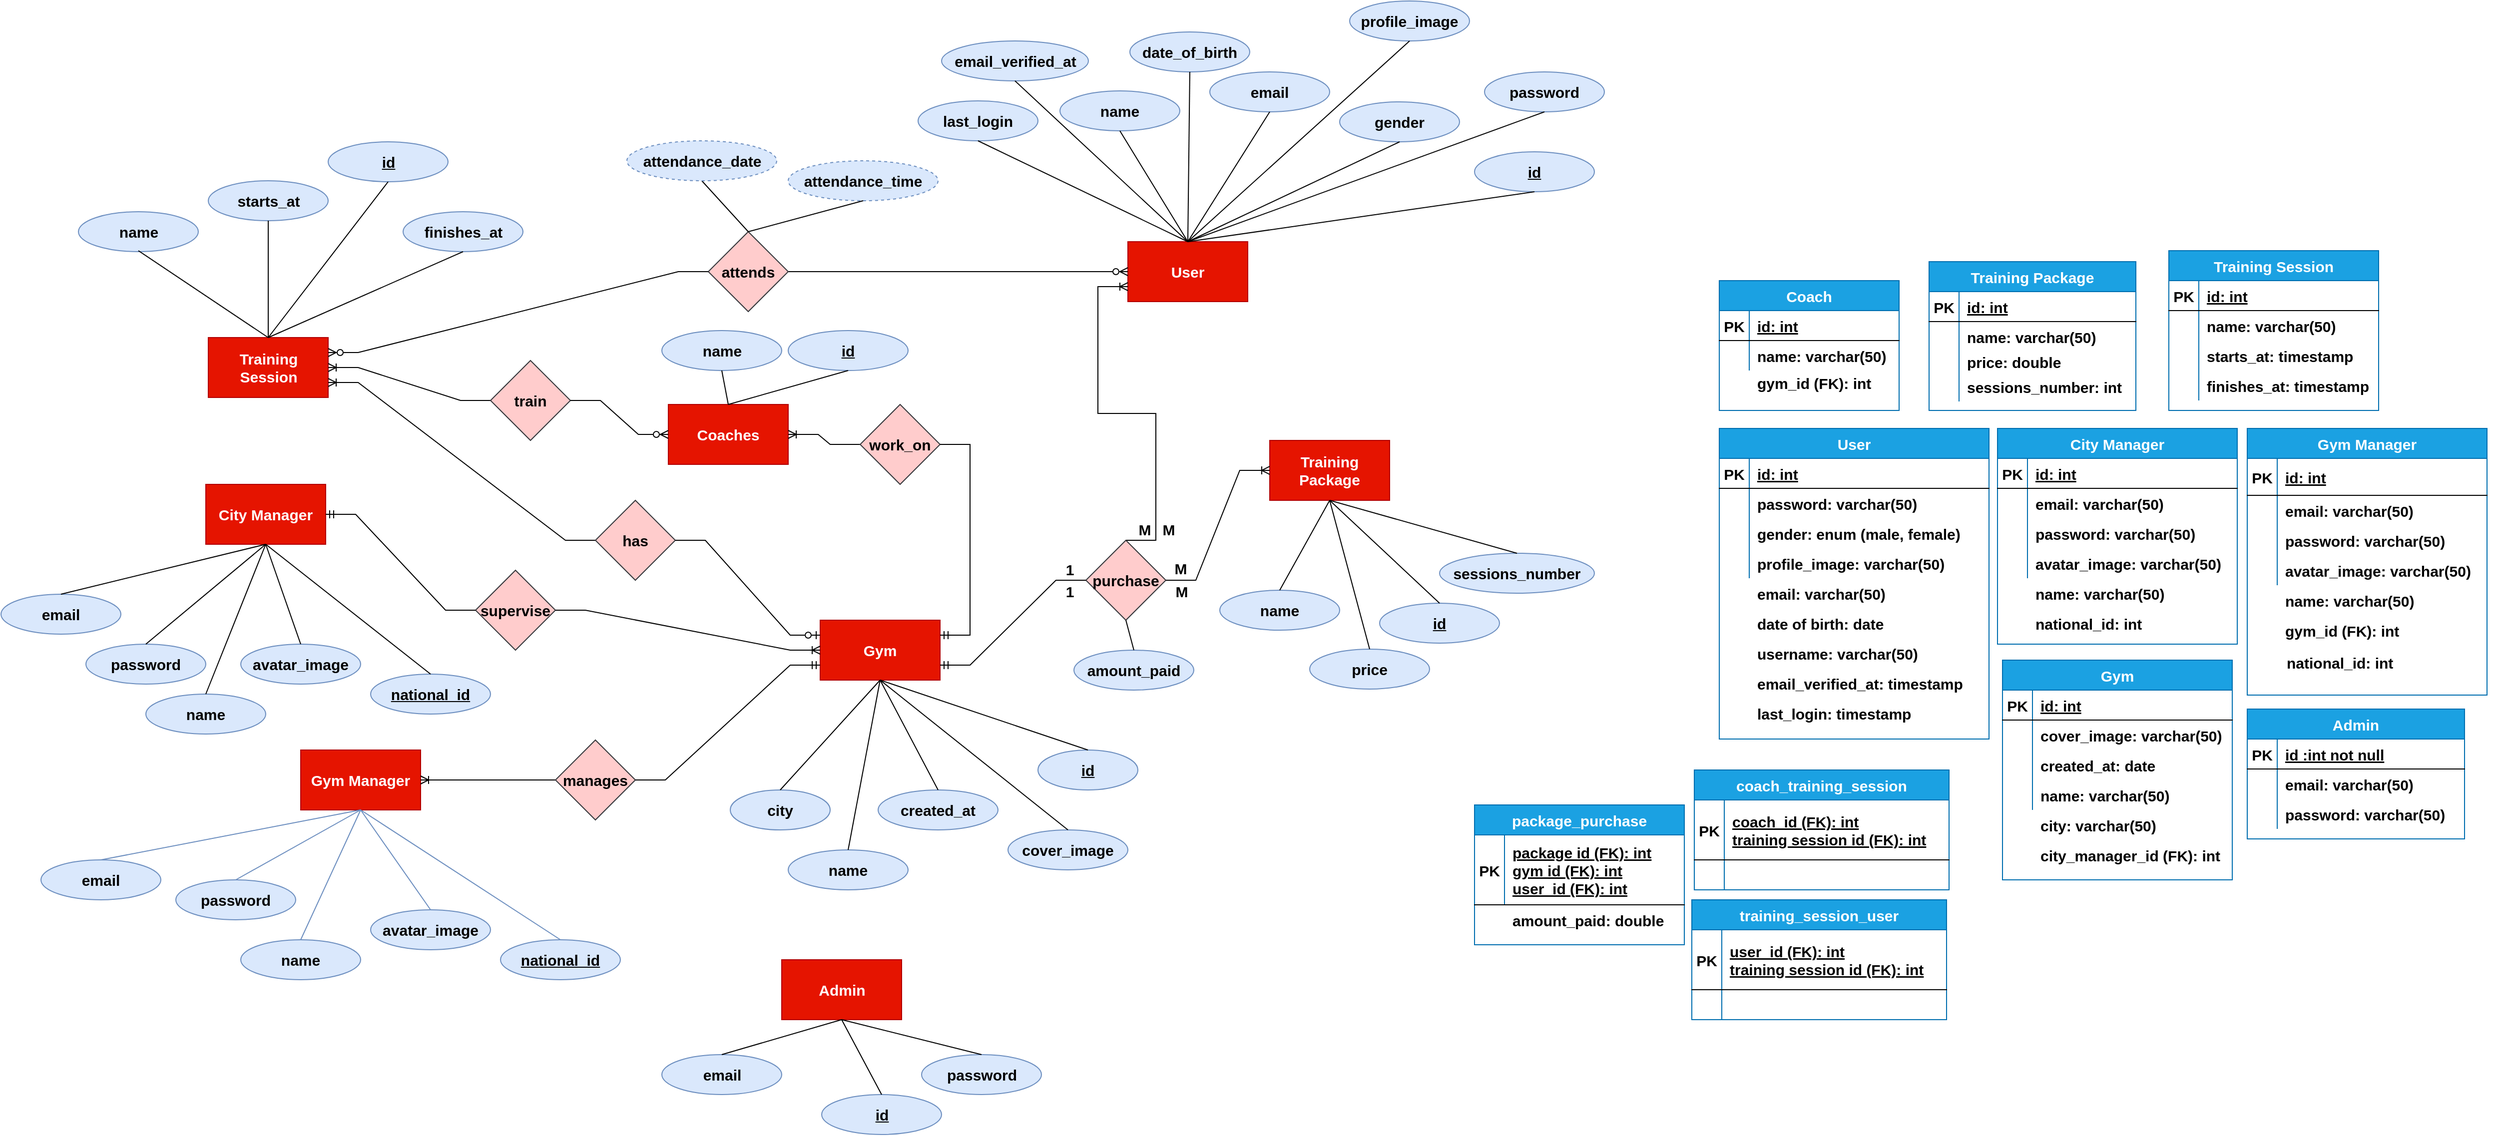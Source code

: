 <mxfile version="16.5.1" type="device"><diagram id="uYh6AxAvCDXe7mNg6fKT" name="Page-1"><mxGraphModel dx="3503" dy="2987" grid="1" gridSize="10" guides="1" tooltips="1" connect="1" arrows="1" fold="1" page="1" pageScale="1" pageWidth="850" pageHeight="1100" math="0" shadow="0"><root><mxCell id="0"/><mxCell id="1" parent="0"/><mxCell id="dRSXLizKlkRrn7T-8x20-1" value="Admin" style="rounded=0;whiteSpace=wrap;html=1;fillColor=#e51400;strokeColor=#B20000;fontStyle=1;fontSize=15;fontFamily=Helvetica;fontColor=#ffffff;" parent="1" vertex="1"><mxGeometry x="371.5" y="440" width="120" height="60" as="geometry"/></mxCell><mxCell id="dRSXLizKlkRrn7T-8x20-6" value="email" style="ellipse;whiteSpace=wrap;html=1;fontStyle=1;fontSize=15;fillColor=#dae8fc;strokeColor=#6c8ebf;fontFamily=Helvetica;" parent="1" vertex="1"><mxGeometry x="251.5" y="535" width="120" height="40" as="geometry"/></mxCell><mxCell id="dRSXLizKlkRrn7T-8x20-7" value="password" style="ellipse;whiteSpace=wrap;html=1;fontStyle=1;fontSize=15;fillColor=#dae8fc;strokeColor=#6c8ebf;fontFamily=Helvetica;" parent="1" vertex="1"><mxGeometry x="511.5" y="535" width="120" height="40" as="geometry"/></mxCell><mxCell id="dRSXLizKlkRrn7T-8x20-8" value="Gym" style="rounded=0;whiteSpace=wrap;html=1;fillColor=#e51400;strokeColor=#B20000;fontStyle=1;fontSize=15;fontFamily=Helvetica;fontColor=#ffffff;" parent="1" vertex="1"><mxGeometry x="410" y="100" width="120" height="60" as="geometry"/></mxCell><mxCell id="dRSXLizKlkRrn7T-8x20-9" value="Training Package" style="rounded=0;whiteSpace=wrap;html=1;fillColor=#e51400;strokeColor=#B20000;fontStyle=1;fontSize=15;fontFamily=Helvetica;fontColor=#ffffff;" parent="1" vertex="1"><mxGeometry x="860" y="-80" width="120" height="60" as="geometry"/></mxCell><mxCell id="dRSXLizKlkRrn7T-8x20-10" value="Coaches" style="rounded=0;whiteSpace=wrap;html=1;fillColor=#e51400;strokeColor=#B20000;fontStyle=1;fontSize=15;fontFamily=Helvetica;fontColor=#ffffff;" parent="1" vertex="1"><mxGeometry x="258" y="-116" width="120" height="60" as="geometry"/></mxCell><mxCell id="dRSXLizKlkRrn7T-8x20-15" value="" style="endArrow=none;html=1;rounded=0;entryX=0.5;entryY=1;entryDx=0;entryDy=0;exitX=0.5;exitY=0;exitDx=0;exitDy=0;fontStyle=1;fontSize=15;fontFamily=Helvetica;" parent="1" source="dRSXLizKlkRrn7T-8x20-6" target="dRSXLizKlkRrn7T-8x20-1" edge="1"><mxGeometry width="50" height="50" relative="1" as="geometry"><mxPoint x="381.5" y="570" as="sourcePoint"/><mxPoint x="431.5" y="520" as="targetPoint"/></mxGeometry></mxCell><mxCell id="dRSXLizKlkRrn7T-8x20-16" value="" style="endArrow=none;html=1;rounded=0;entryX=0.5;entryY=1;entryDx=0;entryDy=0;exitX=0.5;exitY=0;exitDx=0;exitDy=0;fontStyle=1;fontSize=15;fontFamily=Helvetica;" parent="1" source="dRSXLizKlkRrn7T-8x20-7" target="dRSXLizKlkRrn7T-8x20-1" edge="1"><mxGeometry width="50" height="50" relative="1" as="geometry"><mxPoint x="506.5" y="540" as="sourcePoint"/><mxPoint x="646.5" y="540" as="targetPoint"/></mxGeometry></mxCell><mxCell id="dRSXLizKlkRrn7T-8x20-29" value="City Manager" style="rounded=0;whiteSpace=wrap;html=1;fillColor=#e51400;strokeColor=#B20000;fontStyle=1;fontSize=15;fontFamily=Helvetica;fontColor=#ffffff;" parent="1" vertex="1"><mxGeometry x="-205" y="-36" width="120" height="60" as="geometry"/></mxCell><mxCell id="dRSXLizKlkRrn7T-8x20-30" value="email" style="ellipse;whiteSpace=wrap;html=1;fontStyle=1;fontSize=15;fillColor=#dae8fc;strokeColor=#6c8ebf;fontFamily=Helvetica;" parent="1" vertex="1"><mxGeometry x="-410" y="74" width="120" height="40" as="geometry"/></mxCell><mxCell id="dRSXLizKlkRrn7T-8x20-31" value="password" style="ellipse;whiteSpace=wrap;html=1;fontStyle=1;fontSize=15;fillColor=#dae8fc;strokeColor=#6c8ebf;fontFamily=Helvetica;" parent="1" vertex="1"><mxGeometry x="-325" y="124" width="120" height="40" as="geometry"/></mxCell><mxCell id="dRSXLizKlkRrn7T-8x20-32" value="name" style="ellipse;whiteSpace=wrap;html=1;fontStyle=1;fontSize=15;fillColor=#dae8fc;strokeColor=#6c8ebf;fontFamily=Helvetica;" parent="1" vertex="1"><mxGeometry x="-265" y="174" width="120" height="40" as="geometry"/></mxCell><mxCell id="dRSXLizKlkRrn7T-8x20-33" value="&lt;u style=&quot;font-size: 15px;&quot;&gt;national_id&lt;/u&gt;" style="ellipse;whiteSpace=wrap;html=1;fontStyle=1;fontSize=15;fillColor=#dae8fc;strokeColor=#6c8ebf;fontFamily=Helvetica;" parent="1" vertex="1"><mxGeometry x="-40" y="154" width="120" height="40" as="geometry"/></mxCell><mxCell id="dRSXLizKlkRrn7T-8x20-34" value="&lt;span style=&quot;text-align: left; font-size: 15px;&quot;&gt;avatar_image&lt;/span&gt;" style="ellipse;whiteSpace=wrap;html=1;fontStyle=1;fontSize=15;fillColor=#dae8fc;strokeColor=#6c8ebf;fontFamily=Helvetica;" parent="1" vertex="1"><mxGeometry x="-170" y="124" width="120" height="40" as="geometry"/></mxCell><mxCell id="dRSXLizKlkRrn7T-8x20-35" value="" style="endArrow=none;html=1;rounded=0;entryX=0.5;entryY=1;entryDx=0;entryDy=0;exitX=0.5;exitY=0;exitDx=0;exitDy=0;fontStyle=1;fontSize=15;fontFamily=Helvetica;" parent="1" source="dRSXLizKlkRrn7T-8x20-30" target="dRSXLizKlkRrn7T-8x20-29" edge="1"><mxGeometry width="50" height="50" relative="1" as="geometry"><mxPoint x="-195" y="104" as="sourcePoint"/><mxPoint x="-145" y="54" as="targetPoint"/></mxGeometry></mxCell><mxCell id="dRSXLizKlkRrn7T-8x20-36" value="" style="endArrow=none;html=1;rounded=0;exitX=0.5;exitY=0;exitDx=0;exitDy=0;fontStyle=1;fontSize=15;fontFamily=Helvetica;" parent="1" source="dRSXLizKlkRrn7T-8x20-31" edge="1"><mxGeometry width="50" height="50" relative="1" as="geometry"><mxPoint x="-205" y="84" as="sourcePoint"/><mxPoint x="-145" y="24" as="targetPoint"/></mxGeometry></mxCell><mxCell id="dRSXLizKlkRrn7T-8x20-37" value="" style="endArrow=none;html=1;rounded=0;exitX=0.5;exitY=0;exitDx=0;exitDy=0;fontStyle=1;fontSize=15;fontFamily=Helvetica;" parent="1" source="dRSXLizKlkRrn7T-8x20-32" edge="1"><mxGeometry width="50" height="50" relative="1" as="geometry"><mxPoint x="-185" y="119" as="sourcePoint"/><mxPoint x="-145" y="24" as="targetPoint"/></mxGeometry></mxCell><mxCell id="dRSXLizKlkRrn7T-8x20-38" value="" style="endArrow=none;html=1;rounded=0;entryX=0.5;entryY=1;entryDx=0;entryDy=0;exitX=0.5;exitY=0;exitDx=0;exitDy=0;fontStyle=1;fontSize=15;fontFamily=Helvetica;" parent="1" source="dRSXLizKlkRrn7T-8x20-34" target="dRSXLizKlkRrn7T-8x20-29" edge="1"><mxGeometry width="50" height="50" relative="1" as="geometry"><mxPoint x="-15" y="74" as="sourcePoint"/><mxPoint x="35" y="24" as="targetPoint"/></mxGeometry></mxCell><mxCell id="dRSXLizKlkRrn7T-8x20-39" value="" style="endArrow=none;html=1;rounded=0;entryX=0.5;entryY=1;entryDx=0;entryDy=0;exitX=0.5;exitY=0;exitDx=0;exitDy=0;fontStyle=1;fontSize=15;fontFamily=Helvetica;" parent="1" source="dRSXLizKlkRrn7T-8x20-33" target="dRSXLizKlkRrn7T-8x20-29" edge="1"><mxGeometry width="50" height="50" relative="1" as="geometry"><mxPoint x="-15" y="74" as="sourcePoint"/><mxPoint x="35" y="24" as="targetPoint"/></mxGeometry></mxCell><mxCell id="dRSXLizKlkRrn7T-8x20-41" value="name" style="ellipse;whiteSpace=wrap;html=1;fontStyle=1;fontSize=15;fillColor=#dae8fc;strokeColor=#6c8ebf;fontFamily=Helvetica;" parent="1" vertex="1"><mxGeometry x="810" y="70" width="120" height="40" as="geometry"/></mxCell><mxCell id="dRSXLizKlkRrn7T-8x20-42" value="&lt;span style=&quot;text-align: left ; font-size: 15px&quot;&gt;sessions_number&lt;/span&gt;" style="ellipse;whiteSpace=wrap;html=1;fontStyle=1;fontSize=15;fillColor=#dae8fc;strokeColor=#6c8ebf;fontFamily=Helvetica;" parent="1" vertex="1"><mxGeometry x="1030" y="33" width="155" height="40" as="geometry"/></mxCell><mxCell id="dRSXLizKlkRrn7T-8x20-43" value="&lt;span style=&quot;text-align: left ; font-size: 15px&quot;&gt;price&lt;/span&gt;" style="ellipse;whiteSpace=wrap;html=1;fontStyle=1;fontSize=15;fillColor=#dae8fc;strokeColor=#6c8ebf;fontFamily=Helvetica;" parent="1" vertex="1"><mxGeometry x="900" y="129" width="120" height="40" as="geometry"/></mxCell><mxCell id="dRSXLizKlkRrn7T-8x20-44" value="" style="endArrow=none;html=1;rounded=0;entryX=0.5;entryY=0;entryDx=0;entryDy=0;exitX=0.5;exitY=1;exitDx=0;exitDy=0;fontStyle=1;fontSize=15;fontFamily=Helvetica;" parent="1" source="dRSXLizKlkRrn7T-8x20-9" target="dRSXLizKlkRrn7T-8x20-41" edge="1"><mxGeometry width="50" height="50" relative="1" as="geometry"><mxPoint x="570" y="70" as="sourcePoint"/><mxPoint x="620" y="20" as="targetPoint"/></mxGeometry></mxCell><mxCell id="dRSXLizKlkRrn7T-8x20-46" value="" style="endArrow=none;html=1;rounded=0;entryX=0.5;entryY=0;entryDx=0;entryDy=0;exitX=0.5;exitY=1;exitDx=0;exitDy=0;fontStyle=1;fontSize=15;fontFamily=Helvetica;" parent="1" source="dRSXLizKlkRrn7T-8x20-9" target="dRSXLizKlkRrn7T-8x20-42" edge="1"><mxGeometry width="50" height="50" relative="1" as="geometry"><mxPoint x="940" y="-120" as="sourcePoint"/><mxPoint x="620" y="20" as="targetPoint"/></mxGeometry></mxCell><mxCell id="dRSXLizKlkRrn7T-8x20-48" value="name" style="ellipse;whiteSpace=wrap;html=1;fontStyle=1;fontSize=15;fillColor=#dae8fc;strokeColor=#6c8ebf;fontFamily=Helvetica;" parent="1" vertex="1"><mxGeometry x="378" y="330" width="120" height="40" as="geometry"/></mxCell><mxCell id="dRSXLizKlkRrn7T-8x20-49" value="&lt;span style=&quot;text-align: left ; font-size: 15px&quot;&gt;cover_image&lt;/span&gt;" style="ellipse;whiteSpace=wrap;html=1;fontStyle=1;fontSize=15;fillColor=#dae8fc;strokeColor=#6c8ebf;fontFamily=Helvetica;" parent="1" vertex="1"><mxGeometry x="598" y="310" width="120" height="40" as="geometry"/></mxCell><mxCell id="dRSXLizKlkRrn7T-8x20-50" value="&lt;span style=&quot;text-align: left ; font-size: 15px&quot;&gt;created_at&lt;/span&gt;" style="ellipse;whiteSpace=wrap;html=1;fontStyle=1;fontSize=15;fillColor=#dae8fc;strokeColor=#6c8ebf;fontFamily=Helvetica;" parent="1" vertex="1"><mxGeometry x="468" y="270" width="120" height="40" as="geometry"/></mxCell><mxCell id="dRSXLizKlkRrn7T-8x20-51" value="" style="endArrow=none;html=1;rounded=0;entryX=0.5;entryY=1;entryDx=0;entryDy=0;exitX=0.5;exitY=0;exitDx=0;exitDy=0;fontStyle=1;fontSize=15;fontFamily=Helvetica;" parent="1" source="dRSXLizKlkRrn7T-8x20-48" target="dRSXLizKlkRrn7T-8x20-8" edge="1"><mxGeometry width="50" height="50" relative="1" as="geometry"><mxPoint x="450" y="300" as="sourcePoint"/><mxPoint x="500" y="250" as="targetPoint"/></mxGeometry></mxCell><mxCell id="dRSXLizKlkRrn7T-8x20-52" value="" style="endArrow=none;html=1;rounded=0;entryX=0.5;entryY=1;entryDx=0;entryDy=0;exitX=0.5;exitY=0;exitDx=0;exitDy=0;fontStyle=1;fontSize=15;fontFamily=Helvetica;" parent="1" source="dRSXLizKlkRrn7T-8x20-50" target="dRSXLizKlkRrn7T-8x20-8" edge="1"><mxGeometry width="50" height="50" relative="1" as="geometry"><mxPoint x="450" y="300" as="sourcePoint"/><mxPoint x="500" y="250" as="targetPoint"/></mxGeometry></mxCell><mxCell id="dRSXLizKlkRrn7T-8x20-53" value="" style="endArrow=none;html=1;rounded=0;entryX=0.5;entryY=1;entryDx=0;entryDy=0;exitX=0.5;exitY=0;exitDx=0;exitDy=0;fontStyle=1;fontSize=15;fontFamily=Helvetica;" parent="1" source="dRSXLizKlkRrn7T-8x20-49" target="dRSXLizKlkRrn7T-8x20-8" edge="1"><mxGeometry width="50" height="50" relative="1" as="geometry"><mxPoint x="450" y="300" as="sourcePoint"/><mxPoint x="500" y="250" as="targetPoint"/></mxGeometry></mxCell><mxCell id="dRSXLizKlkRrn7T-8x20-57" value="name" style="ellipse;whiteSpace=wrap;html=1;fontStyle=1;fontSize=15;fillColor=#dae8fc;strokeColor=#6c8ebf;fontFamily=Helvetica;" parent="1" vertex="1"><mxGeometry x="251.5" y="-190" width="120" height="40" as="geometry"/></mxCell><mxCell id="dRSXLizKlkRrn7T-8x20-58" value="&lt;span style=&quot;text-align: left ; font-size: 15px&quot;&gt;&lt;u style=&quot;font-size: 15px;&quot;&gt;id&lt;/u&gt;&lt;/span&gt;" style="ellipse;whiteSpace=wrap;html=1;fontStyle=1;fontSize=15;fillColor=#dae8fc;strokeColor=#6c8ebf;fontFamily=Helvetica;" parent="1" vertex="1"><mxGeometry x="378" y="-190" width="120" height="40" as="geometry"/></mxCell><mxCell id="dRSXLizKlkRrn7T-8x20-62" value="id" style="ellipse;whiteSpace=wrap;html=1;align=center;fontStyle=5;fontSize=15;fillColor=#dae8fc;strokeColor=#6c8ebf;fontFamily=Helvetica;" parent="1" vertex="1"><mxGeometry x="628" y="230" width="100" height="40" as="geometry"/></mxCell><mxCell id="dRSXLizKlkRrn7T-8x20-63" value="" style="endArrow=none;html=1;rounded=0;entryX=0.5;entryY=1;entryDx=0;entryDy=0;exitX=0.5;exitY=0;exitDx=0;exitDy=0;fontStyle=1;fontSize=15;fontFamily=Helvetica;" parent="1" source="dRSXLizKlkRrn7T-8x20-62" target="dRSXLizKlkRrn7T-8x20-8" edge="1"><mxGeometry width="50" height="50" relative="1" as="geometry"><mxPoint x="610" y="300" as="sourcePoint"/><mxPoint x="520" y="170" as="targetPoint"/></mxGeometry></mxCell><mxCell id="dRSXLizKlkRrn7T-8x20-65" value="" style="endArrow=none;html=1;rounded=0;entryX=0.5;entryY=1;entryDx=0;entryDy=0;exitX=0.5;exitY=0;exitDx=0;exitDy=0;fontStyle=1;fontSize=15;fontFamily=Helvetica;" parent="1" source="dRSXLizKlkRrn7T-8x20-10" target="dRSXLizKlkRrn7T-8x20-58" edge="1"><mxGeometry width="50" height="50" relative="1" as="geometry"><mxPoint x="521.5" y="-80" as="sourcePoint"/><mxPoint x="751.5" y="-40" as="targetPoint"/></mxGeometry></mxCell><mxCell id="dRSXLizKlkRrn7T-8x20-66" value="" style="endArrow=none;html=1;rounded=0;entryX=0.5;entryY=1;entryDx=0;entryDy=0;exitX=0.5;exitY=0;exitDx=0;exitDy=0;fontStyle=1;fontSize=15;fontFamily=Helvetica;" parent="1" source="dRSXLizKlkRrn7T-8x20-10" target="dRSXLizKlkRrn7T-8x20-57" edge="1"><mxGeometry width="50" height="50" relative="1" as="geometry"><mxPoint x="641.5" y="50" as="sourcePoint"/><mxPoint x="691.5" as="targetPoint"/></mxGeometry></mxCell><mxCell id="dRSXLizKlkRrn7T-8x20-70" value="Training Session" style="rounded=0;whiteSpace=wrap;html=1;fillColor=#e51400;strokeColor=#B20000;fontStyle=1;fontSize=15;fontFamily=Helvetica;fontColor=#ffffff;" parent="1" vertex="1"><mxGeometry x="-202.5" y="-183" width="120" height="60" as="geometry"/></mxCell><mxCell id="dRSXLizKlkRrn7T-8x20-71" value="name" style="ellipse;whiteSpace=wrap;html=1;fontStyle=1;fontSize=15;fillColor=#dae8fc;strokeColor=#6c8ebf;fontFamily=Helvetica;" parent="1" vertex="1"><mxGeometry x="-332.5" y="-309" width="120" height="40" as="geometry"/></mxCell><mxCell id="dRSXLizKlkRrn7T-8x20-72" value="&lt;span style=&quot;text-align: left ; font-size: 15px&quot;&gt;finishes_at&lt;/span&gt;" style="ellipse;whiteSpace=wrap;html=1;fontStyle=1;fontSize=15;fillColor=#dae8fc;strokeColor=#6c8ebf;fontFamily=Helvetica;" parent="1" vertex="1"><mxGeometry x="-7.5" y="-309" width="120" height="40" as="geometry"/></mxCell><mxCell id="dRSXLizKlkRrn7T-8x20-73" value="&lt;span style=&quot;text-align: left ; font-size: 15px&quot;&gt;starts_at&lt;/span&gt;" style="ellipse;whiteSpace=wrap;html=1;fontStyle=1;fontSize=15;fillColor=#dae8fc;strokeColor=#6c8ebf;fontFamily=Helvetica;" parent="1" vertex="1"><mxGeometry x="-202.5" y="-340" width="120" height="40" as="geometry"/></mxCell><mxCell id="dRSXLizKlkRrn7T-8x20-74" value="" style="endArrow=none;html=1;rounded=0;entryX=0.5;entryY=1;entryDx=0;entryDy=0;exitX=0.5;exitY=0;exitDx=0;exitDy=0;fontStyle=1;fontSize=15;fontFamily=Helvetica;" parent="1" source="dRSXLizKlkRrn7T-8x20-70" edge="1"><mxGeometry width="50" height="50" relative="1" as="geometry"><mxPoint x="-492.5" y="-70" as="sourcePoint"/><mxPoint x="-272.5" y="-270" as="targetPoint"/></mxGeometry></mxCell><mxCell id="dRSXLizKlkRrn7T-8x20-75" value="" style="endArrow=none;html=1;rounded=0;entryX=0.5;entryY=1;entryDx=0;entryDy=0;exitX=0.5;exitY=0;exitDx=0;exitDy=0;fontStyle=1;fontSize=15;fontFamily=Helvetica;" parent="1" source="dRSXLizKlkRrn7T-8x20-70" target="dRSXLizKlkRrn7T-8x20-73" edge="1"><mxGeometry width="50" height="50" relative="1" as="geometry"><mxPoint x="-492.5" y="-70" as="sourcePoint"/><mxPoint x="-442.5" y="-120" as="targetPoint"/></mxGeometry></mxCell><mxCell id="dRSXLizKlkRrn7T-8x20-76" value="" style="endArrow=none;html=1;rounded=0;entryX=0.5;entryY=1;entryDx=0;entryDy=0;exitX=0.5;exitY=0;exitDx=0;exitDy=0;fontStyle=1;fontSize=15;fontFamily=Helvetica;" parent="1" source="dRSXLizKlkRrn7T-8x20-70" target="dRSXLizKlkRrn7T-8x20-72" edge="1"><mxGeometry width="50" height="50" relative="1" as="geometry"><mxPoint x="-122.5" y="-260" as="sourcePoint"/><mxPoint x="-12.5" y="-270" as="targetPoint"/></mxGeometry></mxCell><mxCell id="dRSXLizKlkRrn7T-8x20-80" value="&lt;u style=&quot;font-size: 15px;&quot;&gt;id&lt;/u&gt;" style="ellipse;whiteSpace=wrap;html=1;fontStyle=1;fontSize=15;fillColor=#dae8fc;strokeColor=#6c8ebf;fontFamily=Helvetica;" parent="1" vertex="1"><mxGeometry x="-82.5" y="-379" width="120" height="40" as="geometry"/></mxCell><mxCell id="dRSXLizKlkRrn7T-8x20-81" value="" style="endArrow=none;html=1;rounded=0;entryX=0.5;entryY=1;entryDx=0;entryDy=0;fontStyle=1;fontSize=15;fontFamily=Helvetica;exitX=0.5;exitY=0;exitDx=0;exitDy=0;" parent="1" source="dRSXLizKlkRrn7T-8x20-70" target="dRSXLizKlkRrn7T-8x20-80" edge="1"><mxGeometry width="50" height="50" relative="1" as="geometry"><mxPoint x="-142.5" y="-220" as="sourcePoint"/><mxPoint x="287.5" y="-150" as="targetPoint"/></mxGeometry></mxCell><mxCell id="dRSXLizKlkRrn7T-8x20-82" value="User" style="rounded=0;whiteSpace=wrap;html=1;fillColor=#e51400;strokeColor=#B20000;fontStyle=1;fontSize=15;fontFamily=Helvetica;fontColor=#ffffff;" parent="1" vertex="1"><mxGeometry x="718" y="-279" width="120" height="60" as="geometry"/></mxCell><mxCell id="dRSXLizKlkRrn7T-8x20-83" value="name" style="ellipse;whiteSpace=wrap;html=1;fontStyle=1;fontSize=15;fillColor=#dae8fc;strokeColor=#6c8ebf;fontFamily=Helvetica;" parent="1" vertex="1"><mxGeometry x="650" y="-430" width="120" height="40" as="geometry"/></mxCell><mxCell id="dRSXLizKlkRrn7T-8x20-84" value="&lt;span style=&quot;text-align: left ; font-size: 15px&quot;&gt;gender&lt;/span&gt;" style="ellipse;whiteSpace=wrap;html=1;fontStyle=1;fontSize=15;fillColor=#dae8fc;strokeColor=#6c8ebf;fontFamily=Helvetica;" parent="1" vertex="1"><mxGeometry x="930" y="-419" width="120" height="40" as="geometry"/></mxCell><mxCell id="dRSXLizKlkRrn7T-8x20-85" value="&lt;span style=&quot;text-align: left ; font-size: 15px&quot;&gt;email&lt;/span&gt;" style="ellipse;whiteSpace=wrap;html=1;fontStyle=1;fontSize=15;fillColor=#dae8fc;strokeColor=#6c8ebf;fontFamily=Helvetica;" parent="1" vertex="1"><mxGeometry x="800" y="-449" width="120" height="40" as="geometry"/></mxCell><mxCell id="dRSXLizKlkRrn7T-8x20-86" value="" style="endArrow=none;html=1;rounded=0;entryX=0.5;entryY=1;entryDx=0;entryDy=0;exitX=0.5;exitY=0;exitDx=0;exitDy=0;fontStyle=1;fontSize=15;fontFamily=Helvetica;" parent="1" source="dRSXLizKlkRrn7T-8x20-82" target="dRSXLizKlkRrn7T-8x20-83" edge="1"><mxGeometry width="50" height="50" relative="1" as="geometry"><mxPoint x="471.5" y="-240" as="sourcePoint"/><mxPoint x="521.5" y="-290" as="targetPoint"/></mxGeometry></mxCell><mxCell id="dRSXLizKlkRrn7T-8x20-87" value="" style="endArrow=none;html=1;rounded=0;entryX=0.5;entryY=1;entryDx=0;entryDy=0;exitX=0.5;exitY=0;exitDx=0;exitDy=0;fontStyle=1;fontSize=15;fontFamily=Helvetica;" parent="1" source="dRSXLizKlkRrn7T-8x20-82" target="dRSXLizKlkRrn7T-8x20-85" edge="1"><mxGeometry width="50" height="50" relative="1" as="geometry"><mxPoint x="471.5" y="-240" as="sourcePoint"/><mxPoint x="521.5" y="-290" as="targetPoint"/></mxGeometry></mxCell><mxCell id="dRSXLizKlkRrn7T-8x20-88" value="" style="endArrow=none;html=1;rounded=0;entryX=0.5;entryY=1;entryDx=0;entryDy=0;exitX=0.5;exitY=0;exitDx=0;exitDy=0;fontStyle=1;fontSize=15;fontFamily=Helvetica;" parent="1" source="dRSXLizKlkRrn7T-8x20-82" target="dRSXLizKlkRrn7T-8x20-84" edge="1"><mxGeometry width="50" height="50" relative="1" as="geometry"><mxPoint x="841.5" y="-430" as="sourcePoint"/><mxPoint x="521.5" y="-290" as="targetPoint"/></mxGeometry></mxCell><mxCell id="dRSXLizKlkRrn7T-8x20-89" value="password" style="ellipse;whiteSpace=wrap;html=1;fontStyle=1;fontSize=15;fillColor=#dae8fc;strokeColor=#6c8ebf;fontFamily=Helvetica;" parent="1" vertex="1"><mxGeometry x="1075" y="-449" width="120" height="40" as="geometry"/></mxCell><mxCell id="dRSXLizKlkRrn7T-8x20-90" value="" style="endArrow=none;html=1;rounded=0;entryX=0.5;entryY=1;entryDx=0;entryDy=0;exitX=0.5;exitY=0;exitDx=0;exitDy=0;fontStyle=1;fontSize=15;fontFamily=Helvetica;" parent="1" source="dRSXLizKlkRrn7T-8x20-82" target="dRSXLizKlkRrn7T-8x20-89" edge="1"><mxGeometry width="50" height="50" relative="1" as="geometry"><mxPoint x="821.5" y="-390" as="sourcePoint"/><mxPoint x="1251.5" y="-320" as="targetPoint"/></mxGeometry></mxCell><mxCell id="dRSXLizKlkRrn7T-8x20-91" value="&lt;span style=&quot;text-align: left ; font-size: 15px&quot;&gt;profile_image&lt;/span&gt;" style="ellipse;whiteSpace=wrap;html=1;fontStyle=1;fontSize=15;fillColor=#dae8fc;strokeColor=#6c8ebf;fontFamily=Helvetica;" parent="1" vertex="1"><mxGeometry x="940" y="-520" width="120" height="40" as="geometry"/></mxCell><mxCell id="dRSXLizKlkRrn7T-8x20-92" value="&lt;span style=&quot;text-align: left ; font-size: 15px&quot;&gt;date_of_birth&lt;/span&gt;" style="ellipse;whiteSpace=wrap;html=1;fontStyle=1;fontSize=15;fillColor=#dae8fc;strokeColor=#6c8ebf;fontFamily=Helvetica;" parent="1" vertex="1"><mxGeometry x="720" y="-489" width="120" height="40" as="geometry"/></mxCell><mxCell id="dRSXLizKlkRrn7T-8x20-94" value="" style="endArrow=none;html=1;rounded=0;entryX=0.5;entryY=1;entryDx=0;entryDy=0;exitX=0.5;exitY=0;exitDx=0;exitDy=0;fontStyle=1;fontSize=15;fontFamily=Helvetica;" parent="1" source="dRSXLizKlkRrn7T-8x20-82" target="dRSXLizKlkRrn7T-8x20-91" edge="1"><mxGeometry width="50" height="50" relative="1" as="geometry"><mxPoint x="821.5" y="-390" as="sourcePoint"/><mxPoint x="941.5" y="-550" as="targetPoint"/></mxGeometry></mxCell><mxCell id="dRSXLizKlkRrn7T-8x20-95" value="" style="endArrow=none;html=1;rounded=0;entryX=0.5;entryY=1;entryDx=0;entryDy=0;exitX=0.5;exitY=0;exitDx=0;exitDy=0;fontStyle=1;fontSize=15;fontFamily=Helvetica;" parent="1" source="dRSXLizKlkRrn7T-8x20-82" target="dRSXLizKlkRrn7T-8x20-92" edge="1"><mxGeometry width="50" height="50" relative="1" as="geometry"><mxPoint x="721.5" y="-530" as="sourcePoint"/><mxPoint x="771.5" y="-580" as="targetPoint"/></mxGeometry></mxCell><mxCell id="dRSXLizKlkRrn7T-8x20-107" value="" style="edgeStyle=entityRelationEdgeStyle;fontSize=15;html=1;endArrow=ERoneToMany;startArrow=none;rounded=0;fontStyle=1;fontFamily=Helvetica;entryX=1;entryY=0.5;entryDx=0;entryDy=0;exitX=0;exitY=0.5;exitDx=0;exitDy=0;" parent="1" source="dRSXLizKlkRrn7T-8x20-99" target="dRSXLizKlkRrn7T-8x20-10" edge="1"><mxGeometry width="100" height="100" relative="1" as="geometry"><mxPoint x="464.5" y="-64.0" as="sourcePoint"/><mxPoint x="341.5" y="-30" as="targetPoint"/></mxGeometry></mxCell><mxCell id="dRSXLizKlkRrn7T-8x20-99" value="work_on" style="rhombus;whiteSpace=wrap;html=1;fillColor=#ffcccc;strokeColor=#36393d;fontStyle=1;fontSize=15;fontFamily=Helvetica;" parent="1" vertex="1"><mxGeometry x="450" y="-116" width="80" height="80" as="geometry"/></mxCell><mxCell id="dRSXLizKlkRrn7T-8x20-108" value="" style="edgeStyle=entityRelationEdgeStyle;fontSize=15;html=1;endArrow=none;startArrow=ERmandOne;rounded=0;exitX=1;exitY=0.25;exitDx=0;exitDy=0;fontStyle=1;fontFamily=Helvetica;entryX=1;entryY=0.5;entryDx=0;entryDy=0;" parent="1" source="dRSXLizKlkRrn7T-8x20-8" target="dRSXLizKlkRrn7T-8x20-99" edge="1"><mxGeometry width="100" height="100" relative="1" as="geometry"><mxPoint x="580" y="130" as="sourcePoint"/><mxPoint x="330" y="-20" as="targetPoint"/></mxGeometry></mxCell><mxCell id="dRSXLizKlkRrn7T-8x20-109" value="" style="edgeStyle=entityRelationEdgeStyle;fontSize=15;html=1;endArrow=ERzeroToMany;endFill=1;startArrow=none;rounded=0;entryX=0;entryY=0.5;entryDx=0;entryDy=0;exitX=1;exitY=0.5;exitDx=0;exitDy=0;fontStyle=1;fontFamily=Helvetica;" parent="1" source="dRSXLizKlkRrn7T-8x20-96" target="dRSXLizKlkRrn7T-8x20-82" edge="1"><mxGeometry width="100" height="100" relative="1" as="geometry"><mxPoint x="435" y="-120" as="sourcePoint"/><mxPoint x="535" y="-220" as="targetPoint"/></mxGeometry></mxCell><mxCell id="dRSXLizKlkRrn7T-8x20-96" value="attends" style="rhombus;whiteSpace=wrap;html=1;fillColor=#ffcccc;strokeColor=#36393d;fontStyle=1;fontSize=15;fontFamily=Helvetica;" parent="1" vertex="1"><mxGeometry x="298" y="-289" width="80" height="80" as="geometry"/></mxCell><mxCell id="dRSXLizKlkRrn7T-8x20-110" value="" style="edgeStyle=entityRelationEdgeStyle;fontSize=15;html=1;endArrow=none;endFill=1;startArrow=ERzeroToMany;rounded=0;entryX=0;entryY=0.5;entryDx=0;entryDy=0;exitX=1;exitY=0.25;exitDx=0;exitDy=0;fontStyle=1;fontFamily=Helvetica;" parent="1" source="dRSXLizKlkRrn7T-8x20-70" target="dRSXLizKlkRrn7T-8x20-96" edge="1"><mxGeometry width="100" height="100" relative="1" as="geometry"><mxPoint x="395.0" y="-210" as="sourcePoint"/><mxPoint x="965.0" y="-120" as="targetPoint"/></mxGeometry></mxCell><mxCell id="dRSXLizKlkRrn7T-8x20-112" value="attendance_time" style="ellipse;whiteSpace=wrap;html=1;align=center;dashed=1;fontStyle=1;fontSize=15;fillColor=#dae8fc;strokeColor=#6c8ebf;fontFamily=Helvetica;" parent="1" vertex="1"><mxGeometry x="378" y="-360" width="150" height="40" as="geometry"/></mxCell><mxCell id="dRSXLizKlkRrn7T-8x20-113" value="" style="endArrow=none;html=1;rounded=0;entryX=0.5;entryY=1;entryDx=0;entryDy=0;exitX=0.5;exitY=0;exitDx=0;exitDy=0;fontStyle=1;fontSize=15;fontFamily=Helvetica;" parent="1" source="dRSXLizKlkRrn7T-8x20-96" target="dRSXLizKlkRrn7T-8x20-112" edge="1"><mxGeometry width="50" height="50" relative="1" as="geometry"><mxPoint x="434.5" y="-290" as="sourcePoint"/><mxPoint x="449.5" y="-270" as="targetPoint"/></mxGeometry></mxCell><mxCell id="dRSXLizKlkRrn7T-8x20-115" value="" style="endArrow=none;html=1;rounded=0;entryX=0.5;entryY=1;entryDx=0;entryDy=0;exitX=0.5;exitY=0;exitDx=0;exitDy=0;fontStyle=1;fontSize=15;fontFamily=Helvetica;" parent="1" source="dRSXLizKlkRrn7T-8x20-96" target="waoAvrFx_gCBu79pKOJX-48" edge="1"><mxGeometry width="50" height="50" relative="1" as="geometry"><mxPoint x="434.5" y="-290" as="sourcePoint"/><mxPoint x="391.5" y="-380" as="targetPoint"/></mxGeometry></mxCell><mxCell id="dRSXLizKlkRrn7T-8x20-119" value="" style="edgeStyle=entityRelationEdgeStyle;fontSize=15;html=1;endArrow=ERoneToMany;startArrow=none;rounded=0;exitX=0;exitY=0.5;exitDx=0;exitDy=0;entryX=1;entryY=0.75;entryDx=0;entryDy=0;fontStyle=1;fontFamily=Helvetica;" parent="1" source="dRSXLizKlkRrn7T-8x20-118" target="dRSXLizKlkRrn7T-8x20-70" edge="1"><mxGeometry width="100" height="100" relative="1" as="geometry"><mxPoint x="35" y="-46" as="sourcePoint"/><mxPoint x="35" y="-350" as="targetPoint"/></mxGeometry></mxCell><mxCell id="dRSXLizKlkRrn7T-8x20-118" value="has" style="rhombus;whiteSpace=wrap;html=1;fillColor=#ffcccc;strokeColor=#36393d;fontStyle=1;fontSize=15;fontFamily=Helvetica;" parent="1" vertex="1"><mxGeometry x="185" y="-20" width="80" height="80" as="geometry"/></mxCell><mxCell id="dRSXLizKlkRrn7T-8x20-120" value="" style="edgeStyle=entityRelationEdgeStyle;fontSize=15;html=1;endArrow=none;startArrow=ERzeroToOne;rounded=0;entryX=1;entryY=0.5;entryDx=0;entryDy=0;exitX=0;exitY=0.25;exitDx=0;exitDy=0;fontStyle=1;fontFamily=Helvetica;" parent="1" source="dRSXLizKlkRrn7T-8x20-8" target="dRSXLizKlkRrn7T-8x20-118" edge="1"><mxGeometry width="100" height="100" relative="1" as="geometry"><mxPoint x="520" y="100" as="sourcePoint"/><mxPoint x="270" y="-130" as="targetPoint"/></mxGeometry></mxCell><mxCell id="dRSXLizKlkRrn7T-8x20-121" value="supervise" style="rhombus;whiteSpace=wrap;html=1;fillColor=#ffcccc;strokeColor=#36393d;fontStyle=1;fontSize=15;fontFamily=Helvetica;" parent="1" vertex="1"><mxGeometry x="65" y="50" width="80" height="80" as="geometry"/></mxCell><mxCell id="dRSXLizKlkRrn7T-8x20-130" value="" style="endArrow=none;html=1;rounded=0;fontSize=15;entryX=0.5;entryY=0;entryDx=0;entryDy=0;exitX=0.5;exitY=1;exitDx=0;exitDy=0;fontStyle=1;fontFamily=Helvetica;" parent="1" source="dRSXLizKlkRrn7T-8x20-9" target="dRSXLizKlkRrn7T-8x20-43" edge="1"><mxGeometry width="50" height="50" relative="1" as="geometry"><mxPoint x="870" y="-70" as="sourcePoint"/><mxPoint x="920" y="-120" as="targetPoint"/></mxGeometry></mxCell><mxCell id="dRSXLizKlkRrn7T-8x20-136" value="" style="edgeStyle=entityRelationEdgeStyle;fontSize=15;html=1;endArrow=ERoneToMany;startArrow=none;rounded=0;entryX=0;entryY=0.75;entryDx=0;entryDy=0;exitX=0.5;exitY=0;exitDx=0;exitDy=0;fontStyle=1;fontFamily=Helvetica;" parent="1" source="dRSXLizKlkRrn7T-8x20-131" target="dRSXLizKlkRrn7T-8x20-82" edge="1"><mxGeometry width="100" height="100" relative="1" as="geometry"><mxPoint x="820" y="-40" as="sourcePoint"/><mxPoint x="920" y="-140" as="targetPoint"/></mxGeometry></mxCell><mxCell id="dRSXLizKlkRrn7T-8x20-131" value="purchase" style="rhombus;whiteSpace=wrap;html=1;fontSize=15;fillColor=#ffcccc;strokeColor=#36393d;fontStyle=1;fontFamily=Helvetica;" parent="1" vertex="1"><mxGeometry x="676" y="20" width="80" height="80" as="geometry"/></mxCell><mxCell id="dRSXLizKlkRrn7T-8x20-137" value="" style="edgeStyle=entityRelationEdgeStyle;fontSize=15;html=1;endArrow=none;startArrow=ERoneToMany;rounded=0;entryX=1;entryY=0.5;entryDx=0;entryDy=0;exitX=0;exitY=0.5;exitDx=0;exitDy=0;fontStyle=1;fontFamily=Helvetica;" parent="1" source="dRSXLizKlkRrn7T-8x20-9" target="dRSXLizKlkRrn7T-8x20-131" edge="1"><mxGeometry width="100" height="100" relative="1" as="geometry"><mxPoint x="1080" y="-120" as="sourcePoint"/><mxPoint x="1000" y="-290" as="targetPoint"/></mxGeometry></mxCell><mxCell id="dRSXLizKlkRrn7T-8x20-141" value="" style="edgeStyle=entityRelationEdgeStyle;fontSize=15;html=1;endArrow=none;startArrow=ERmandOne;rounded=0;entryX=0;entryY=0.5;entryDx=0;entryDy=0;exitX=1;exitY=0.75;exitDx=0;exitDy=0;fontStyle=1;fontFamily=Helvetica;" parent="1" source="dRSXLizKlkRrn7T-8x20-8" target="dRSXLizKlkRrn7T-8x20-131" edge="1"><mxGeometry width="100" height="100" relative="1" as="geometry"><mxPoint x="610" y="70" as="sourcePoint"/><mxPoint x="710" y="-30" as="targetPoint"/></mxGeometry></mxCell><mxCell id="dRSXLizKlkRrn7T-8x20-144" value="M" style="text;html=1;strokeColor=none;fillColor=none;align=center;verticalAlign=middle;whiteSpace=wrap;rounded=0;fontSize=15;fontStyle=1;fontFamily=Helvetica;" parent="1" vertex="1"><mxGeometry x="742" y="56" width="60" height="30" as="geometry"/></mxCell><mxCell id="dRSXLizKlkRrn7T-8x20-145" value="M" style="text;html=1;strokeColor=none;fillColor=none;align=center;verticalAlign=middle;whiteSpace=wrap;rounded=0;fontSize=15;fontStyle=1;fontFamily=Helvetica;" parent="1" vertex="1"><mxGeometry x="741" y="33" width="60" height="30" as="geometry"/></mxCell><mxCell id="dRSXLizKlkRrn7T-8x20-146" value="M" style="text;html=1;strokeColor=none;fillColor=none;align=center;verticalAlign=middle;whiteSpace=wrap;rounded=0;fontSize=15;fontStyle=1;fontFamily=Helvetica;" parent="1" vertex="1"><mxGeometry x="729" y="-6" width="60" height="30" as="geometry"/></mxCell><mxCell id="dRSXLizKlkRrn7T-8x20-147" value="M" style="text;html=1;strokeColor=none;fillColor=none;align=center;verticalAlign=middle;whiteSpace=wrap;rounded=0;fontSize=15;fontStyle=1;fontFamily=Helvetica;" parent="1" vertex="1"><mxGeometry x="705" y="-6" width="60" height="30" as="geometry"/></mxCell><mxCell id="dRSXLizKlkRrn7T-8x20-148" value="1" style="text;html=1;strokeColor=none;fillColor=none;align=center;verticalAlign=middle;whiteSpace=wrap;rounded=0;fontSize=15;fontStyle=1;fontFamily=Helvetica;" parent="1" vertex="1"><mxGeometry x="630" y="56" width="60" height="30" as="geometry"/></mxCell><mxCell id="dRSXLizKlkRrn7T-8x20-149" value="1" style="text;html=1;strokeColor=none;fillColor=none;align=center;verticalAlign=middle;whiteSpace=wrap;rounded=0;fontSize=15;fontStyle=1;fontFamily=Helvetica;" parent="1" vertex="1"><mxGeometry x="630" y="34" width="60" height="30" as="geometry"/></mxCell><mxCell id="dRSXLizKlkRrn7T-8x20-150" value="&lt;u style=&quot;font-size: 15px;&quot;&gt;id&lt;/u&gt;" style="ellipse;whiteSpace=wrap;html=1;fontStyle=1;fontSize=15;fillColor=#dae8fc;strokeColor=#6c8ebf;fontFamily=Helvetica;" parent="1" vertex="1"><mxGeometry x="1065" y="-369" width="120" height="40" as="geometry"/></mxCell><mxCell id="dRSXLizKlkRrn7T-8x20-151" value="" style="endArrow=none;html=1;rounded=0;fontSize=15;exitX=0.5;exitY=0;exitDx=0;exitDy=0;entryX=0.5;entryY=1;entryDx=0;entryDy=0;fontStyle=1;fontFamily=Helvetica;" parent="1" source="dRSXLizKlkRrn7T-8x20-82" target="dRSXLizKlkRrn7T-8x20-150" edge="1"><mxGeometry width="50" height="50" relative="1" as="geometry"><mxPoint x="861.5" y="-320" as="sourcePoint"/><mxPoint x="911.5" y="-370" as="targetPoint"/></mxGeometry></mxCell><mxCell id="dRSXLizKlkRrn7T-8x20-152" value="&lt;u style=&quot;font-size: 15px&quot;&gt;id&lt;/u&gt;" style="ellipse;whiteSpace=wrap;html=1;fontStyle=1;fontSize=15;fillColor=#dae8fc;strokeColor=#6c8ebf;fontFamily=Helvetica;" parent="1" vertex="1"><mxGeometry x="970" y="83" width="120" height="40" as="geometry"/></mxCell><mxCell id="dRSXLizKlkRrn7T-8x20-153" value="" style="endArrow=none;html=1;rounded=0;fontSize=15;entryX=0.5;entryY=0;entryDx=0;entryDy=0;exitX=0.5;exitY=1;exitDx=0;exitDy=0;fontStyle=1;fontFamily=Helvetica;" parent="1" source="dRSXLizKlkRrn7T-8x20-9" target="dRSXLizKlkRrn7T-8x20-152" edge="1"><mxGeometry width="50" height="50" relative="1" as="geometry"><mxPoint x="950" y="-160" as="sourcePoint"/><mxPoint x="1000" y="-210" as="targetPoint"/></mxGeometry></mxCell><mxCell id="CU92OKBtMkXUauPQau7Q-1" value="Admin" style="shape=table;startSize=30;container=1;collapsible=1;childLayout=tableLayout;fixedRows=1;rowLines=0;fontStyle=1;align=center;resizeLast=1;fillColor=#1ba1e2;strokeColor=#006EAF;fontColor=#ffffff;fontSize=15;fontFamily=Helvetica;" parent="1" vertex="1"><mxGeometry x="1838.5" y="189" width="217.5" height="130" as="geometry"/></mxCell><mxCell id="CU92OKBtMkXUauPQau7Q-2" value="" style="shape=tableRow;horizontal=0;startSize=0;swimlaneHead=0;swimlaneBody=0;fillColor=none;collapsible=0;dropTarget=0;points=[[0,0.5],[1,0.5]];portConstraint=eastwest;top=0;left=0;right=0;bottom=1;fontSize=15;fontStyle=1;fontFamily=Helvetica;" parent="CU92OKBtMkXUauPQau7Q-1" vertex="1"><mxGeometry y="30" width="217.5" height="30" as="geometry"/></mxCell><mxCell id="CU92OKBtMkXUauPQau7Q-3" value="PK" style="shape=partialRectangle;connectable=0;fillColor=none;top=0;left=0;bottom=0;right=0;fontStyle=1;overflow=hidden;fontSize=15;fontFamily=Helvetica;" parent="CU92OKBtMkXUauPQau7Q-2" vertex="1"><mxGeometry width="30" height="30" as="geometry"><mxRectangle width="30" height="30" as="alternateBounds"/></mxGeometry></mxCell><mxCell id="CU92OKBtMkXUauPQau7Q-4" value="id :int not null" style="shape=partialRectangle;connectable=0;fillColor=none;top=0;left=0;bottom=0;right=0;align=left;spacingLeft=6;fontStyle=5;overflow=hidden;fontSize=15;fontFamily=Helvetica;" parent="CU92OKBtMkXUauPQau7Q-2" vertex="1"><mxGeometry x="30" width="187.5" height="30" as="geometry"><mxRectangle width="187.5" height="30" as="alternateBounds"/></mxGeometry></mxCell><mxCell id="CU92OKBtMkXUauPQau7Q-5" value="" style="shape=tableRow;horizontal=0;startSize=0;swimlaneHead=0;swimlaneBody=0;fillColor=none;collapsible=0;dropTarget=0;points=[[0,0.5],[1,0.5]];portConstraint=eastwest;top=0;left=0;right=0;bottom=0;fontSize=15;fontStyle=1;fontFamily=Helvetica;" parent="CU92OKBtMkXUauPQau7Q-1" vertex="1"><mxGeometry y="60" width="217.5" height="30" as="geometry"/></mxCell><mxCell id="CU92OKBtMkXUauPQau7Q-6" value="" style="shape=partialRectangle;connectable=0;fillColor=none;top=0;left=0;bottom=0;right=0;editable=1;overflow=hidden;fontSize=15;fontStyle=1;fontFamily=Helvetica;" parent="CU92OKBtMkXUauPQau7Q-5" vertex="1"><mxGeometry width="30" height="30" as="geometry"><mxRectangle width="30" height="30" as="alternateBounds"/></mxGeometry></mxCell><mxCell id="CU92OKBtMkXUauPQau7Q-7" value="email: varchar(50)" style="shape=partialRectangle;connectable=0;fillColor=none;top=0;left=0;bottom=0;right=0;align=left;spacingLeft=6;overflow=hidden;fontSize=15;fontStyle=1;fontFamily=Helvetica;" parent="CU92OKBtMkXUauPQau7Q-5" vertex="1"><mxGeometry x="30" width="187.5" height="30" as="geometry"><mxRectangle width="187.5" height="30" as="alternateBounds"/></mxGeometry></mxCell><mxCell id="CU92OKBtMkXUauPQau7Q-8" value="" style="shape=tableRow;horizontal=0;startSize=0;swimlaneHead=0;swimlaneBody=0;fillColor=none;collapsible=0;dropTarget=0;points=[[0,0.5],[1,0.5]];portConstraint=eastwest;top=0;left=0;right=0;bottom=0;fontSize=15;fontStyle=1;fontFamily=Helvetica;" parent="CU92OKBtMkXUauPQau7Q-1" vertex="1"><mxGeometry y="90" width="217.5" height="30" as="geometry"/></mxCell><mxCell id="CU92OKBtMkXUauPQau7Q-9" value="" style="shape=partialRectangle;connectable=0;fillColor=none;top=0;left=0;bottom=0;right=0;editable=1;overflow=hidden;fontSize=15;fontStyle=1;fontFamily=Helvetica;" parent="CU92OKBtMkXUauPQau7Q-8" vertex="1"><mxGeometry width="30" height="30" as="geometry"><mxRectangle width="30" height="30" as="alternateBounds"/></mxGeometry></mxCell><mxCell id="CU92OKBtMkXUauPQau7Q-10" value="password: varchar(50)" style="shape=partialRectangle;connectable=0;fillColor=none;top=0;left=0;bottom=0;right=0;align=left;spacingLeft=6;overflow=hidden;fontSize=15;fontStyle=1;fontFamily=Helvetica;" parent="CU92OKBtMkXUauPQau7Q-8" vertex="1"><mxGeometry x="30" width="187.5" height="30" as="geometry"><mxRectangle width="187.5" height="30" as="alternateBounds"/></mxGeometry></mxCell><mxCell id="CU92OKBtMkXUauPQau7Q-14" value="&lt;u style=&quot;font-size: 15px;&quot;&gt;&lt;font style=&quot;font-size: 15px&quot;&gt;&lt;span style=&quot;font-size: 15px;&quot;&gt;id&lt;/span&gt;&lt;/font&gt;&lt;/u&gt;" style="ellipse;whiteSpace=wrap;html=1;fontSize=15;fontStyle=1;fillColor=#dae8fc;strokeColor=#6c8ebf;fontFamily=Helvetica;" parent="1" vertex="1"><mxGeometry x="411.5" y="575" width="120" height="40" as="geometry"/></mxCell><mxCell id="CU92OKBtMkXUauPQau7Q-15" value="" style="endArrow=none;html=1;rounded=0;fontSize=15;entryX=0.5;entryY=1;entryDx=0;entryDy=0;exitX=0.5;exitY=0;exitDx=0;exitDy=0;fontStyle=1;fontFamily=Helvetica;" parent="1" source="CU92OKBtMkXUauPQau7Q-14" target="dRSXLizKlkRrn7T-8x20-1" edge="1"><mxGeometry width="50" height="50" relative="1" as="geometry"><mxPoint x="336.5" y="630" as="sourcePoint"/><mxPoint x="386.5" y="580" as="targetPoint"/></mxGeometry></mxCell><mxCell id="CU92OKBtMkXUauPQau7Q-31" value="Gym Manager" style="shape=table;startSize=30;container=1;collapsible=1;childLayout=tableLayout;fixedRows=1;rowLines=0;fontStyle=1;align=center;resizeLast=1;fillColor=#1ba1e2;fontColor=#ffffff;strokeColor=#006EAF;fontSize=15;fontFamily=Helvetica;" parent="1" vertex="1"><mxGeometry x="1838.5" y="-92" width="240" height="267" as="geometry"/></mxCell><mxCell id="CU92OKBtMkXUauPQau7Q-32" value="" style="shape=tableRow;horizontal=0;startSize=0;swimlaneHead=0;swimlaneBody=0;fillColor=none;collapsible=0;dropTarget=0;points=[[0,0.5],[1,0.5]];portConstraint=eastwest;top=0;left=0;right=0;bottom=1;fontSize=15;fontStyle=1;fontFamily=Helvetica;" parent="CU92OKBtMkXUauPQau7Q-31" vertex="1"><mxGeometry y="30" width="240" height="37" as="geometry"/></mxCell><mxCell id="CU92OKBtMkXUauPQau7Q-33" value="PK" style="shape=partialRectangle;connectable=0;fillColor=none;top=0;left=0;bottom=0;right=0;fontStyle=1;overflow=hidden;fontSize=15;fontFamily=Helvetica;" parent="CU92OKBtMkXUauPQau7Q-32" vertex="1"><mxGeometry width="30" height="37" as="geometry"><mxRectangle width="30" height="37" as="alternateBounds"/></mxGeometry></mxCell><mxCell id="CU92OKBtMkXUauPQau7Q-34" value="id: int" style="shape=partialRectangle;connectable=0;fillColor=none;top=0;left=0;bottom=0;right=0;align=left;spacingLeft=6;fontStyle=5;overflow=hidden;fontSize=15;fontFamily=Helvetica;" parent="CU92OKBtMkXUauPQau7Q-32" vertex="1"><mxGeometry x="30" width="210" height="37" as="geometry"><mxRectangle width="210" height="37" as="alternateBounds"/></mxGeometry></mxCell><mxCell id="CU92OKBtMkXUauPQau7Q-35" value="" style="shape=tableRow;horizontal=0;startSize=0;swimlaneHead=0;swimlaneBody=0;fillColor=none;collapsible=0;dropTarget=0;points=[[0,0.5],[1,0.5]];portConstraint=eastwest;top=0;left=0;right=0;bottom=0;fontSize=15;fontStyle=1;fontFamily=Helvetica;" parent="CU92OKBtMkXUauPQau7Q-31" vertex="1"><mxGeometry y="67" width="240" height="30" as="geometry"/></mxCell><mxCell id="CU92OKBtMkXUauPQau7Q-36" value="" style="shape=partialRectangle;connectable=0;fillColor=none;top=0;left=0;bottom=0;right=0;editable=1;overflow=hidden;fontSize=15;fontStyle=1;fontFamily=Helvetica;" parent="CU92OKBtMkXUauPQau7Q-35" vertex="1"><mxGeometry width="30" height="30" as="geometry"><mxRectangle width="30" height="30" as="alternateBounds"/></mxGeometry></mxCell><mxCell id="CU92OKBtMkXUauPQau7Q-37" value="email: varchar(50)" style="shape=partialRectangle;connectable=0;fillColor=none;top=0;left=0;bottom=0;right=0;align=left;spacingLeft=6;overflow=hidden;fontSize=15;fontStyle=1;fontFamily=Helvetica;" parent="CU92OKBtMkXUauPQau7Q-35" vertex="1"><mxGeometry x="30" width="210" height="30" as="geometry"><mxRectangle width="210" height="30" as="alternateBounds"/></mxGeometry></mxCell><mxCell id="CU92OKBtMkXUauPQau7Q-38" value="" style="shape=tableRow;horizontal=0;startSize=0;swimlaneHead=0;swimlaneBody=0;fillColor=none;collapsible=0;dropTarget=0;points=[[0,0.5],[1,0.5]];portConstraint=eastwest;top=0;left=0;right=0;bottom=0;fontSize=15;fontStyle=1;fontFamily=Helvetica;" parent="CU92OKBtMkXUauPQau7Q-31" vertex="1"><mxGeometry y="97" width="240" height="30" as="geometry"/></mxCell><mxCell id="CU92OKBtMkXUauPQau7Q-39" value="" style="shape=partialRectangle;connectable=0;fillColor=none;top=0;left=0;bottom=0;right=0;editable=1;overflow=hidden;fontSize=15;fontStyle=1;fontFamily=Helvetica;" parent="CU92OKBtMkXUauPQau7Q-38" vertex="1"><mxGeometry width="30" height="30" as="geometry"><mxRectangle width="30" height="30" as="alternateBounds"/></mxGeometry></mxCell><mxCell id="CU92OKBtMkXUauPQau7Q-40" value="password: varchar(50)" style="shape=partialRectangle;connectable=0;fillColor=none;top=0;left=0;bottom=0;right=0;align=left;spacingLeft=6;overflow=hidden;fontSize=15;fontStyle=1;fontFamily=Helvetica;" parent="CU92OKBtMkXUauPQau7Q-38" vertex="1"><mxGeometry x="30" width="210" height="30" as="geometry"><mxRectangle width="210" height="30" as="alternateBounds"/></mxGeometry></mxCell><mxCell id="CU92OKBtMkXUauPQau7Q-41" value="" style="shape=tableRow;horizontal=0;startSize=0;swimlaneHead=0;swimlaneBody=0;fillColor=none;collapsible=0;dropTarget=0;points=[[0,0.5],[1,0.5]];portConstraint=eastwest;top=0;left=0;right=0;bottom=0;fontSize=15;fontStyle=1;fontFamily=Helvetica;" parent="CU92OKBtMkXUauPQau7Q-31" vertex="1"><mxGeometry y="127" width="240" height="30" as="geometry"/></mxCell><mxCell id="CU92OKBtMkXUauPQau7Q-42" value="" style="shape=partialRectangle;connectable=0;fillColor=none;top=0;left=0;bottom=0;right=0;editable=1;overflow=hidden;fontSize=15;fontStyle=1;fontFamily=Helvetica;" parent="CU92OKBtMkXUauPQau7Q-41" vertex="1"><mxGeometry width="30" height="30" as="geometry"><mxRectangle width="30" height="30" as="alternateBounds"/></mxGeometry></mxCell><mxCell id="CU92OKBtMkXUauPQau7Q-43" value="avatar_image: varchar(50)" style="shape=partialRectangle;connectable=0;fillColor=none;top=0;left=0;bottom=0;right=0;align=left;spacingLeft=6;overflow=hidden;fontSize=15;fontStyle=1;fontFamily=Helvetica;" parent="CU92OKBtMkXUauPQau7Q-41" vertex="1"><mxGeometry x="30" width="210" height="30" as="geometry"><mxRectangle width="210" height="30" as="alternateBounds"/></mxGeometry></mxCell><mxCell id="CU92OKBtMkXUauPQau7Q-44" value="name: varchar(50)" style="shape=partialRectangle;connectable=0;fillColor=none;top=0;left=0;bottom=0;right=0;align=left;spacingLeft=6;overflow=hidden;fontSize=15;fontStyle=1;fontFamily=Helvetica;" parent="1" vertex="1"><mxGeometry x="1868.5" y="65" width="220" height="30" as="geometry"><mxRectangle width="150" height="30" as="alternateBounds"/></mxGeometry></mxCell><mxCell id="CU92OKBtMkXUauPQau7Q-46" value="Gym" style="shape=table;startSize=30;container=1;collapsible=1;childLayout=tableLayout;fixedRows=1;rowLines=0;fontStyle=1;align=center;resizeLast=1;fillColor=#1ba1e2;fontColor=#ffffff;strokeColor=#006EAF;fontSize=15;fontFamily=Helvetica;" parent="1" vertex="1"><mxGeometry x="1593.5" y="140" width="230" height="220" as="geometry"/></mxCell><mxCell id="CU92OKBtMkXUauPQau7Q-47" value="" style="shape=tableRow;horizontal=0;startSize=0;swimlaneHead=0;swimlaneBody=0;fillColor=none;collapsible=0;dropTarget=0;points=[[0,0.5],[1,0.5]];portConstraint=eastwest;top=0;left=0;right=0;bottom=1;fontSize=15;fontStyle=1;fontFamily=Helvetica;" parent="CU92OKBtMkXUauPQau7Q-46" vertex="1"><mxGeometry y="30" width="230" height="30" as="geometry"/></mxCell><mxCell id="CU92OKBtMkXUauPQau7Q-48" value="PK" style="shape=partialRectangle;connectable=0;fillColor=none;top=0;left=0;bottom=0;right=0;fontStyle=1;overflow=hidden;fontSize=15;fontFamily=Helvetica;" parent="CU92OKBtMkXUauPQau7Q-47" vertex="1"><mxGeometry width="30" height="30" as="geometry"><mxRectangle width="30" height="30" as="alternateBounds"/></mxGeometry></mxCell><mxCell id="CU92OKBtMkXUauPQau7Q-49" value="id: int" style="shape=partialRectangle;connectable=0;fillColor=none;top=0;left=0;bottom=0;right=0;align=left;spacingLeft=6;fontStyle=5;overflow=hidden;fontSize=15;fontFamily=Helvetica;" parent="CU92OKBtMkXUauPQau7Q-47" vertex="1"><mxGeometry x="30" width="200" height="30" as="geometry"><mxRectangle width="200" height="30" as="alternateBounds"/></mxGeometry></mxCell><mxCell id="CU92OKBtMkXUauPQau7Q-50" value="" style="shape=tableRow;horizontal=0;startSize=0;swimlaneHead=0;swimlaneBody=0;fillColor=none;collapsible=0;dropTarget=0;points=[[0,0.5],[1,0.5]];portConstraint=eastwest;top=0;left=0;right=0;bottom=0;fontSize=15;fontStyle=1;fontFamily=Helvetica;" parent="CU92OKBtMkXUauPQau7Q-46" vertex="1"><mxGeometry y="60" width="230" height="30" as="geometry"/></mxCell><mxCell id="CU92OKBtMkXUauPQau7Q-51" value="" style="shape=partialRectangle;connectable=0;fillColor=none;top=0;left=0;bottom=0;right=0;editable=1;overflow=hidden;fontSize=15;fontStyle=1;fontFamily=Helvetica;" parent="CU92OKBtMkXUauPQau7Q-50" vertex="1"><mxGeometry width="30" height="30" as="geometry"><mxRectangle width="30" height="30" as="alternateBounds"/></mxGeometry></mxCell><mxCell id="CU92OKBtMkXUauPQau7Q-52" value="cover_image: varchar(50)" style="shape=partialRectangle;connectable=0;fillColor=none;top=0;left=0;bottom=0;right=0;align=left;spacingLeft=6;overflow=hidden;fontSize=15;fontStyle=1;fontFamily=Helvetica;" parent="CU92OKBtMkXUauPQau7Q-50" vertex="1"><mxGeometry x="30" width="200" height="30" as="geometry"><mxRectangle width="200" height="30" as="alternateBounds"/></mxGeometry></mxCell><mxCell id="CU92OKBtMkXUauPQau7Q-53" value="" style="shape=tableRow;horizontal=0;startSize=0;swimlaneHead=0;swimlaneBody=0;fillColor=none;collapsible=0;dropTarget=0;points=[[0,0.5],[1,0.5]];portConstraint=eastwest;top=0;left=0;right=0;bottom=0;fontSize=15;fontStyle=1;fontFamily=Helvetica;" parent="CU92OKBtMkXUauPQau7Q-46" vertex="1"><mxGeometry y="90" width="230" height="30" as="geometry"/></mxCell><mxCell id="CU92OKBtMkXUauPQau7Q-54" value="" style="shape=partialRectangle;connectable=0;fillColor=none;top=0;left=0;bottom=0;right=0;editable=1;overflow=hidden;fontSize=15;fontStyle=1;fontFamily=Helvetica;" parent="CU92OKBtMkXUauPQau7Q-53" vertex="1"><mxGeometry width="30" height="30" as="geometry"><mxRectangle width="30" height="30" as="alternateBounds"/></mxGeometry></mxCell><mxCell id="CU92OKBtMkXUauPQau7Q-55" value="created_at: date" style="shape=partialRectangle;connectable=0;fillColor=none;top=0;left=0;bottom=0;right=0;align=left;spacingLeft=6;overflow=hidden;fontSize=15;fontStyle=1;fontFamily=Helvetica;" parent="CU92OKBtMkXUauPQau7Q-53" vertex="1"><mxGeometry x="30" width="200" height="30" as="geometry"><mxRectangle width="200" height="30" as="alternateBounds"/></mxGeometry></mxCell><mxCell id="CU92OKBtMkXUauPQau7Q-56" value="" style="shape=tableRow;horizontal=0;startSize=0;swimlaneHead=0;swimlaneBody=0;fillColor=none;collapsible=0;dropTarget=0;points=[[0,0.5],[1,0.5]];portConstraint=eastwest;top=0;left=0;right=0;bottom=0;fontSize=15;fontStyle=1;fontFamily=Helvetica;" parent="CU92OKBtMkXUauPQau7Q-46" vertex="1"><mxGeometry y="120" width="230" height="30" as="geometry"/></mxCell><mxCell id="CU92OKBtMkXUauPQau7Q-57" value="" style="shape=partialRectangle;connectable=0;fillColor=none;top=0;left=0;bottom=0;right=0;editable=1;overflow=hidden;fontSize=15;fontStyle=1;fontFamily=Helvetica;" parent="CU92OKBtMkXUauPQau7Q-56" vertex="1"><mxGeometry width="30" height="30" as="geometry"><mxRectangle width="30" height="30" as="alternateBounds"/></mxGeometry></mxCell><mxCell id="CU92OKBtMkXUauPQau7Q-58" value="name: varchar(50)" style="shape=partialRectangle;connectable=0;fillColor=none;top=0;left=0;bottom=0;right=0;align=left;spacingLeft=6;overflow=hidden;fontSize=15;fontStyle=1;fontFamily=Helvetica;" parent="CU92OKBtMkXUauPQau7Q-56" vertex="1"><mxGeometry x="30" width="200" height="30" as="geometry"><mxRectangle width="200" height="30" as="alternateBounds"/></mxGeometry></mxCell><mxCell id="CU92OKBtMkXUauPQau7Q-59" value="Coach" style="shape=table;startSize=30;container=1;collapsible=1;childLayout=tableLayout;fixedRows=1;rowLines=0;fontStyle=1;align=center;resizeLast=1;fillColor=#1ba1e2;fontColor=#ffffff;strokeColor=#006EAF;fontSize=15;fontFamily=Helvetica;" parent="1" vertex="1"><mxGeometry x="1310" y="-240" width="180" height="130" as="geometry"/></mxCell><mxCell id="CU92OKBtMkXUauPQau7Q-60" value="" style="shape=tableRow;horizontal=0;startSize=0;swimlaneHead=0;swimlaneBody=0;fillColor=none;collapsible=0;dropTarget=0;points=[[0,0.5],[1,0.5]];portConstraint=eastwest;top=0;left=0;right=0;bottom=1;fontSize=15;fontStyle=1;fontFamily=Helvetica;" parent="CU92OKBtMkXUauPQau7Q-59" vertex="1"><mxGeometry y="30" width="180" height="30" as="geometry"/></mxCell><mxCell id="CU92OKBtMkXUauPQau7Q-61" value="PK" style="shape=partialRectangle;connectable=0;fillColor=none;top=0;left=0;bottom=0;right=0;fontStyle=1;overflow=hidden;fontSize=15;fontFamily=Helvetica;" parent="CU92OKBtMkXUauPQau7Q-60" vertex="1"><mxGeometry width="30" height="30" as="geometry"><mxRectangle width="30" height="30" as="alternateBounds"/></mxGeometry></mxCell><mxCell id="CU92OKBtMkXUauPQau7Q-62" value="id: int" style="shape=partialRectangle;connectable=0;fillColor=none;top=0;left=0;bottom=0;right=0;align=left;spacingLeft=6;fontStyle=5;overflow=hidden;fontSize=15;fontFamily=Helvetica;" parent="CU92OKBtMkXUauPQau7Q-60" vertex="1"><mxGeometry x="30" width="150" height="30" as="geometry"><mxRectangle width="150" height="30" as="alternateBounds"/></mxGeometry></mxCell><mxCell id="CU92OKBtMkXUauPQau7Q-63" value="" style="shape=tableRow;horizontal=0;startSize=0;swimlaneHead=0;swimlaneBody=0;fillColor=none;collapsible=0;dropTarget=0;points=[[0,0.5],[1,0.5]];portConstraint=eastwest;top=0;left=0;right=0;bottom=0;fontSize=15;fontStyle=1;fontFamily=Helvetica;" parent="CU92OKBtMkXUauPQau7Q-59" vertex="1"><mxGeometry y="60" width="180" height="30" as="geometry"/></mxCell><mxCell id="CU92OKBtMkXUauPQau7Q-64" value="" style="shape=partialRectangle;connectable=0;fillColor=none;top=0;left=0;bottom=0;right=0;editable=1;overflow=hidden;fontSize=15;fontStyle=1;fontFamily=Helvetica;" parent="CU92OKBtMkXUauPQau7Q-63" vertex="1"><mxGeometry width="30" height="30" as="geometry"><mxRectangle width="30" height="30" as="alternateBounds"/></mxGeometry></mxCell><mxCell id="CU92OKBtMkXUauPQau7Q-65" value="name: varchar(50)" style="shape=partialRectangle;connectable=0;fillColor=none;top=0;left=0;bottom=0;right=0;align=left;spacingLeft=6;overflow=hidden;fontSize=15;fontStyle=1;fontFamily=Helvetica;" parent="CU92OKBtMkXUauPQau7Q-63" vertex="1"><mxGeometry x="30" width="150" height="30" as="geometry"><mxRectangle width="150" height="30" as="alternateBounds"/></mxGeometry></mxCell><mxCell id="CU92OKBtMkXUauPQau7Q-72" value="Training Package" style="shape=table;startSize=30;container=1;collapsible=1;childLayout=tableLayout;fixedRows=1;rowLines=0;fontStyle=1;align=center;resizeLast=1;fillColor=#1ba1e2;fontColor=#ffffff;strokeColor=#006EAF;fontSize=15;fontFamily=Helvetica;" parent="1" vertex="1"><mxGeometry x="1520" y="-259" width="207" height="149" as="geometry"/></mxCell><mxCell id="CU92OKBtMkXUauPQau7Q-73" value="" style="shape=tableRow;horizontal=0;startSize=0;swimlaneHead=0;swimlaneBody=0;fillColor=none;collapsible=0;dropTarget=0;points=[[0,0.5],[1,0.5]];portConstraint=eastwest;top=0;left=0;right=0;bottom=1;fontSize=15;fontStyle=1;fontFamily=Helvetica;" parent="CU92OKBtMkXUauPQau7Q-72" vertex="1"><mxGeometry y="30" width="207" height="30" as="geometry"/></mxCell><mxCell id="CU92OKBtMkXUauPQau7Q-74" value="PK" style="shape=partialRectangle;connectable=0;fillColor=none;top=0;left=0;bottom=0;right=0;fontStyle=1;overflow=hidden;fontSize=15;fontFamily=Helvetica;" parent="CU92OKBtMkXUauPQau7Q-73" vertex="1"><mxGeometry width="30" height="30" as="geometry"><mxRectangle width="30" height="30" as="alternateBounds"/></mxGeometry></mxCell><mxCell id="CU92OKBtMkXUauPQau7Q-75" value="id: int" style="shape=partialRectangle;connectable=0;fillColor=none;top=0;left=0;bottom=0;right=0;align=left;spacingLeft=6;fontStyle=5;overflow=hidden;fontSize=15;fontFamily=Helvetica;" parent="CU92OKBtMkXUauPQau7Q-73" vertex="1"><mxGeometry x="30" width="177" height="30" as="geometry"><mxRectangle width="177" height="30" as="alternateBounds"/></mxGeometry></mxCell><mxCell id="CU92OKBtMkXUauPQau7Q-76" value="" style="shape=tableRow;horizontal=0;startSize=0;swimlaneHead=0;swimlaneBody=0;fillColor=none;collapsible=0;dropTarget=0;points=[[0,0.5],[1,0.5]];portConstraint=eastwest;top=0;left=0;right=0;bottom=0;fontSize=15;fontStyle=1;fontFamily=Helvetica;" parent="CU92OKBtMkXUauPQau7Q-72" vertex="1"><mxGeometry y="60" width="207" height="30" as="geometry"/></mxCell><mxCell id="CU92OKBtMkXUauPQau7Q-77" value="" style="shape=partialRectangle;connectable=0;fillColor=none;top=0;left=0;bottom=0;right=0;editable=1;overflow=hidden;fontSize=15;fontStyle=1;fontFamily=Helvetica;" parent="CU92OKBtMkXUauPQau7Q-76" vertex="1"><mxGeometry width="30" height="30" as="geometry"><mxRectangle width="30" height="30" as="alternateBounds"/></mxGeometry></mxCell><mxCell id="CU92OKBtMkXUauPQau7Q-78" value="name: varchar(50)" style="shape=partialRectangle;connectable=0;fillColor=none;top=0;left=0;bottom=0;right=0;align=left;spacingLeft=6;overflow=hidden;fontSize=15;fontStyle=1;fontFamily=Helvetica;" parent="CU92OKBtMkXUauPQau7Q-76" vertex="1"><mxGeometry x="30" width="177" height="30" as="geometry"><mxRectangle width="177" height="30" as="alternateBounds"/></mxGeometry></mxCell><mxCell id="CU92OKBtMkXUauPQau7Q-79" value="" style="shape=tableRow;horizontal=0;startSize=0;swimlaneHead=0;swimlaneBody=0;fillColor=none;collapsible=0;dropTarget=0;points=[[0,0.5],[1,0.5]];portConstraint=eastwest;top=0;left=0;right=0;bottom=0;fontSize=15;fontStyle=1;fontFamily=Helvetica;" parent="CU92OKBtMkXUauPQau7Q-72" vertex="1"><mxGeometry y="90" width="207" height="20" as="geometry"/></mxCell><mxCell id="CU92OKBtMkXUauPQau7Q-80" value="" style="shape=partialRectangle;connectable=0;fillColor=none;top=0;left=0;bottom=0;right=0;editable=1;overflow=hidden;fontSize=15;fontStyle=1;fontFamily=Helvetica;" parent="CU92OKBtMkXUauPQau7Q-79" vertex="1"><mxGeometry width="30" height="20" as="geometry"><mxRectangle width="30" height="20" as="alternateBounds"/></mxGeometry></mxCell><mxCell id="CU92OKBtMkXUauPQau7Q-81" value="price: double" style="shape=partialRectangle;connectable=0;fillColor=none;top=0;left=0;bottom=0;right=0;align=left;spacingLeft=6;overflow=hidden;fontSize=15;fontStyle=1;fontFamily=Helvetica;" parent="CU92OKBtMkXUauPQau7Q-79" vertex="1"><mxGeometry x="30" width="177" height="20" as="geometry"><mxRectangle width="177" height="20" as="alternateBounds"/></mxGeometry></mxCell><mxCell id="CU92OKBtMkXUauPQau7Q-82" value="" style="shape=tableRow;horizontal=0;startSize=0;swimlaneHead=0;swimlaneBody=0;fillColor=none;collapsible=0;dropTarget=0;points=[[0,0.5],[1,0.5]];portConstraint=eastwest;top=0;left=0;right=0;bottom=0;fontSize=15;fontStyle=1;fontFamily=Helvetica;" parent="CU92OKBtMkXUauPQau7Q-72" vertex="1"><mxGeometry y="110" width="207" height="30" as="geometry"/></mxCell><mxCell id="CU92OKBtMkXUauPQau7Q-83" value="" style="shape=partialRectangle;connectable=0;fillColor=none;top=0;left=0;bottom=0;right=0;editable=1;overflow=hidden;fontSize=15;fontStyle=1;fontFamily=Helvetica;" parent="CU92OKBtMkXUauPQau7Q-82" vertex="1"><mxGeometry width="30" height="30" as="geometry"><mxRectangle width="30" height="30" as="alternateBounds"/></mxGeometry></mxCell><mxCell id="CU92OKBtMkXUauPQau7Q-84" value="sessions_number: int" style="shape=partialRectangle;connectable=0;fillColor=none;top=0;left=0;bottom=0;right=0;align=left;spacingLeft=6;overflow=hidden;fontSize=15;fontStyle=1;fontFamily=Helvetica;" parent="CU92OKBtMkXUauPQau7Q-82" vertex="1"><mxGeometry x="30" width="177" height="30" as="geometry"><mxRectangle width="177" height="30" as="alternateBounds"/></mxGeometry></mxCell><mxCell id="CU92OKBtMkXUauPQau7Q-86" value="Training Session" style="shape=table;startSize=30;container=1;collapsible=1;childLayout=tableLayout;fixedRows=1;rowLines=0;fontStyle=1;align=center;resizeLast=1;fillColor=#1ba1e2;fontColor=#ffffff;strokeColor=#006EAF;fontSize=15;fontFamily=Helvetica;" parent="1" vertex="1"><mxGeometry x="1760" y="-270" width="210" height="160" as="geometry"/></mxCell><mxCell id="CU92OKBtMkXUauPQau7Q-87" value="" style="shape=tableRow;horizontal=0;startSize=0;swimlaneHead=0;swimlaneBody=0;fillColor=none;collapsible=0;dropTarget=0;points=[[0,0.5],[1,0.5]];portConstraint=eastwest;top=0;left=0;right=0;bottom=1;fontSize=15;fontStyle=1;fontFamily=Helvetica;" parent="CU92OKBtMkXUauPQau7Q-86" vertex="1"><mxGeometry y="30" width="210" height="30" as="geometry"/></mxCell><mxCell id="CU92OKBtMkXUauPQau7Q-88" value="PK" style="shape=partialRectangle;connectable=0;fillColor=none;top=0;left=0;bottom=0;right=0;fontStyle=1;overflow=hidden;fontSize=15;fontFamily=Helvetica;" parent="CU92OKBtMkXUauPQau7Q-87" vertex="1"><mxGeometry width="30" height="30" as="geometry"><mxRectangle width="30" height="30" as="alternateBounds"/></mxGeometry></mxCell><mxCell id="CU92OKBtMkXUauPQau7Q-89" value="id: int" style="shape=partialRectangle;connectable=0;fillColor=none;top=0;left=0;bottom=0;right=0;align=left;spacingLeft=6;fontStyle=5;overflow=hidden;fontSize=15;fontFamily=Helvetica;" parent="CU92OKBtMkXUauPQau7Q-87" vertex="1"><mxGeometry x="30" width="180" height="30" as="geometry"><mxRectangle width="180" height="30" as="alternateBounds"/></mxGeometry></mxCell><mxCell id="CU92OKBtMkXUauPQau7Q-90" value="" style="shape=tableRow;horizontal=0;startSize=0;swimlaneHead=0;swimlaneBody=0;fillColor=none;collapsible=0;dropTarget=0;points=[[0,0.5],[1,0.5]];portConstraint=eastwest;top=0;left=0;right=0;bottom=0;fontSize=15;fontStyle=1;fontFamily=Helvetica;" parent="CU92OKBtMkXUauPQau7Q-86" vertex="1"><mxGeometry y="60" width="210" height="30" as="geometry"/></mxCell><mxCell id="CU92OKBtMkXUauPQau7Q-91" value="" style="shape=partialRectangle;connectable=0;fillColor=none;top=0;left=0;bottom=0;right=0;editable=1;overflow=hidden;fontSize=15;fontStyle=1;fontFamily=Helvetica;" parent="CU92OKBtMkXUauPQau7Q-90" vertex="1"><mxGeometry width="30" height="30" as="geometry"><mxRectangle width="30" height="30" as="alternateBounds"/></mxGeometry></mxCell><mxCell id="CU92OKBtMkXUauPQau7Q-92" value="name: varchar(50)" style="shape=partialRectangle;connectable=0;fillColor=none;top=0;left=0;bottom=0;right=0;align=left;spacingLeft=6;overflow=hidden;fontSize=15;fontStyle=1;fontFamily=Helvetica;" parent="CU92OKBtMkXUauPQau7Q-90" vertex="1"><mxGeometry x="30" width="180" height="30" as="geometry"><mxRectangle width="180" height="30" as="alternateBounds"/></mxGeometry></mxCell><mxCell id="CU92OKBtMkXUauPQau7Q-93" value="" style="shape=tableRow;horizontal=0;startSize=0;swimlaneHead=0;swimlaneBody=0;fillColor=none;collapsible=0;dropTarget=0;points=[[0,0.5],[1,0.5]];portConstraint=eastwest;top=0;left=0;right=0;bottom=0;fontSize=15;fontStyle=1;fontFamily=Helvetica;" parent="CU92OKBtMkXUauPQau7Q-86" vertex="1"><mxGeometry y="90" width="210" height="30" as="geometry"/></mxCell><mxCell id="CU92OKBtMkXUauPQau7Q-94" value="" style="shape=partialRectangle;connectable=0;fillColor=none;top=0;left=0;bottom=0;right=0;editable=1;overflow=hidden;fontSize=15;fontStyle=1;fontFamily=Helvetica;" parent="CU92OKBtMkXUauPQau7Q-93" vertex="1"><mxGeometry width="30" height="30" as="geometry"><mxRectangle width="30" height="30" as="alternateBounds"/></mxGeometry></mxCell><mxCell id="CU92OKBtMkXUauPQau7Q-95" value="starts_at: timestamp" style="shape=partialRectangle;connectable=0;fillColor=none;top=0;left=0;bottom=0;right=0;align=left;spacingLeft=6;overflow=hidden;fontSize=15;fontStyle=1;fontFamily=Helvetica;" parent="CU92OKBtMkXUauPQau7Q-93" vertex="1"><mxGeometry x="30" width="180" height="30" as="geometry"><mxRectangle width="180" height="30" as="alternateBounds"/></mxGeometry></mxCell><mxCell id="CU92OKBtMkXUauPQau7Q-96" value="" style="shape=tableRow;horizontal=0;startSize=0;swimlaneHead=0;swimlaneBody=0;fillColor=none;collapsible=0;dropTarget=0;points=[[0,0.5],[1,0.5]];portConstraint=eastwest;top=0;left=0;right=0;bottom=0;fontSize=15;fontStyle=1;fontFamily=Helvetica;" parent="CU92OKBtMkXUauPQau7Q-86" vertex="1"><mxGeometry y="120" width="210" height="30" as="geometry"/></mxCell><mxCell id="CU92OKBtMkXUauPQau7Q-97" value="" style="shape=partialRectangle;connectable=0;fillColor=none;top=0;left=0;bottom=0;right=0;editable=1;overflow=hidden;fontSize=15;fontStyle=1;fontFamily=Helvetica;" parent="CU92OKBtMkXUauPQau7Q-96" vertex="1"><mxGeometry width="30" height="30" as="geometry"><mxRectangle width="30" height="30" as="alternateBounds"/></mxGeometry></mxCell><mxCell id="CU92OKBtMkXUauPQau7Q-98" value="finishes_at: timestamp" style="shape=partialRectangle;connectable=0;fillColor=none;top=0;left=0;bottom=0;right=0;align=left;spacingLeft=6;overflow=hidden;fontSize=15;fontStyle=1;fontFamily=Helvetica;" parent="CU92OKBtMkXUauPQau7Q-96" vertex="1"><mxGeometry x="30" width="180" height="30" as="geometry"><mxRectangle width="180" height="30" as="alternateBounds"/></mxGeometry></mxCell><mxCell id="CU92OKBtMkXUauPQau7Q-100" value="User" style="shape=table;startSize=30;container=1;collapsible=1;childLayout=tableLayout;fixedRows=1;rowLines=0;fontStyle=1;align=center;resizeLast=1;fillColor=#1ba1e2;fontColor=#ffffff;strokeColor=#006EAF;fontSize=15;fontFamily=Helvetica;" parent="1" vertex="1"><mxGeometry x="1310" y="-92" width="270" height="311" as="geometry"/></mxCell><mxCell id="CU92OKBtMkXUauPQau7Q-101" value="" style="shape=tableRow;horizontal=0;startSize=0;swimlaneHead=0;swimlaneBody=0;fillColor=none;collapsible=0;dropTarget=0;points=[[0,0.5],[1,0.5]];portConstraint=eastwest;top=0;left=0;right=0;bottom=1;fontSize=15;fontStyle=1;fontFamily=Helvetica;" parent="CU92OKBtMkXUauPQau7Q-100" vertex="1"><mxGeometry y="30" width="270" height="30" as="geometry"/></mxCell><mxCell id="CU92OKBtMkXUauPQau7Q-102" value="PK" style="shape=partialRectangle;connectable=0;fillColor=none;top=0;left=0;bottom=0;right=0;fontStyle=1;overflow=hidden;fontSize=15;fontFamily=Helvetica;" parent="CU92OKBtMkXUauPQau7Q-101" vertex="1"><mxGeometry width="30" height="30" as="geometry"><mxRectangle width="30" height="30" as="alternateBounds"/></mxGeometry></mxCell><mxCell id="CU92OKBtMkXUauPQau7Q-103" value="id: int" style="shape=partialRectangle;connectable=0;fillColor=none;top=0;left=0;bottom=0;right=0;align=left;spacingLeft=6;fontStyle=5;overflow=hidden;fontSize=15;fontFamily=Helvetica;" parent="CU92OKBtMkXUauPQau7Q-101" vertex="1"><mxGeometry x="30" width="240" height="30" as="geometry"><mxRectangle width="240" height="30" as="alternateBounds"/></mxGeometry></mxCell><mxCell id="CU92OKBtMkXUauPQau7Q-104" value="" style="shape=tableRow;horizontal=0;startSize=0;swimlaneHead=0;swimlaneBody=0;fillColor=none;collapsible=0;dropTarget=0;points=[[0,0.5],[1,0.5]];portConstraint=eastwest;top=0;left=0;right=0;bottom=0;fontSize=15;fontStyle=1;fontFamily=Helvetica;" parent="CU92OKBtMkXUauPQau7Q-100" vertex="1"><mxGeometry y="60" width="270" height="30" as="geometry"/></mxCell><mxCell id="CU92OKBtMkXUauPQau7Q-105" value="" style="shape=partialRectangle;connectable=0;fillColor=none;top=0;left=0;bottom=0;right=0;editable=1;overflow=hidden;fontSize=15;fontStyle=1;fontFamily=Helvetica;" parent="CU92OKBtMkXUauPQau7Q-104" vertex="1"><mxGeometry width="30" height="30" as="geometry"><mxRectangle width="30" height="30" as="alternateBounds"/></mxGeometry></mxCell><mxCell id="CU92OKBtMkXUauPQau7Q-106" value="password: varchar(50)" style="shape=partialRectangle;connectable=0;fillColor=none;top=0;left=0;bottom=0;right=0;align=left;spacingLeft=6;overflow=hidden;fontSize=15;fontStyle=1;fontFamily=Helvetica;" parent="CU92OKBtMkXUauPQau7Q-104" vertex="1"><mxGeometry x="30" width="240" height="30" as="geometry"><mxRectangle width="240" height="30" as="alternateBounds"/></mxGeometry></mxCell><mxCell id="CU92OKBtMkXUauPQau7Q-107" value="" style="shape=tableRow;horizontal=0;startSize=0;swimlaneHead=0;swimlaneBody=0;fillColor=none;collapsible=0;dropTarget=0;points=[[0,0.5],[1,0.5]];portConstraint=eastwest;top=0;left=0;right=0;bottom=0;fontSize=15;fontStyle=1;fontFamily=Helvetica;" parent="CU92OKBtMkXUauPQau7Q-100" vertex="1"><mxGeometry y="90" width="270" height="30" as="geometry"/></mxCell><mxCell id="CU92OKBtMkXUauPQau7Q-108" value="" style="shape=partialRectangle;connectable=0;fillColor=none;top=0;left=0;bottom=0;right=0;editable=1;overflow=hidden;fontSize=15;fontStyle=1;fontFamily=Helvetica;" parent="CU92OKBtMkXUauPQau7Q-107" vertex="1"><mxGeometry width="30" height="30" as="geometry"><mxRectangle width="30" height="30" as="alternateBounds"/></mxGeometry></mxCell><mxCell id="CU92OKBtMkXUauPQau7Q-109" value="gender: enum (male, female)" style="shape=partialRectangle;connectable=0;fillColor=none;top=0;left=0;bottom=0;right=0;align=left;spacingLeft=6;overflow=hidden;fontSize=15;fontStyle=1;fontFamily=Helvetica;" parent="CU92OKBtMkXUauPQau7Q-107" vertex="1"><mxGeometry x="30" width="240" height="30" as="geometry"><mxRectangle width="240" height="30" as="alternateBounds"/></mxGeometry></mxCell><mxCell id="CU92OKBtMkXUauPQau7Q-110" value="" style="shape=tableRow;horizontal=0;startSize=0;swimlaneHead=0;swimlaneBody=0;fillColor=none;collapsible=0;dropTarget=0;points=[[0,0.5],[1,0.5]];portConstraint=eastwest;top=0;left=0;right=0;bottom=0;fontSize=15;fontStyle=1;fontFamily=Helvetica;" parent="CU92OKBtMkXUauPQau7Q-100" vertex="1"><mxGeometry y="120" width="270" height="30" as="geometry"/></mxCell><mxCell id="CU92OKBtMkXUauPQau7Q-111" value="" style="shape=partialRectangle;connectable=0;fillColor=none;top=0;left=0;bottom=0;right=0;editable=1;overflow=hidden;fontSize=15;fontStyle=1;fontFamily=Helvetica;" parent="CU92OKBtMkXUauPQau7Q-110" vertex="1"><mxGeometry width="30" height="30" as="geometry"><mxRectangle width="30" height="30" as="alternateBounds"/></mxGeometry></mxCell><mxCell id="CU92OKBtMkXUauPQau7Q-112" value="profile_image: varchar(50)" style="shape=partialRectangle;connectable=0;fillColor=none;top=0;left=0;bottom=0;right=0;align=left;spacingLeft=6;overflow=hidden;fontSize=15;fontStyle=1;fontFamily=Helvetica;" parent="CU92OKBtMkXUauPQau7Q-110" vertex="1"><mxGeometry x="30" width="240" height="30" as="geometry"><mxRectangle width="240" height="30" as="alternateBounds"/></mxGeometry></mxCell><mxCell id="CU92OKBtMkXUauPQau7Q-113" value="email: varchar(50)" style="shape=partialRectangle;connectable=0;fillColor=none;top=0;left=0;bottom=0;right=0;align=left;spacingLeft=6;overflow=hidden;fontSize=15;fontStyle=1;fontFamily=Helvetica;" parent="1" vertex="1"><mxGeometry x="1340" y="58" width="150" height="30" as="geometry"><mxRectangle width="150" height="30" as="alternateBounds"/></mxGeometry></mxCell><mxCell id="CU92OKBtMkXUauPQau7Q-114" value="date of birth: date" style="shape=partialRectangle;connectable=0;fillColor=none;top=0;left=0;bottom=0;right=0;align=left;spacingLeft=6;overflow=hidden;fontSize=15;fontStyle=1;fontFamily=Helvetica;" parent="1" vertex="1"><mxGeometry x="1340" y="88" width="185" height="30" as="geometry"><mxRectangle width="150" height="30" as="alternateBounds"/></mxGeometry></mxCell><mxCell id="CU92OKBtMkXUauPQau7Q-115" value="username: varchar(50)" style="shape=partialRectangle;connectable=0;fillColor=none;top=0;left=0;bottom=0;right=0;align=left;spacingLeft=6;overflow=hidden;fontSize=15;fontStyle=1;fontFamily=Helvetica;" parent="1" vertex="1"><mxGeometry x="1340" y="118" width="185" height="30" as="geometry"><mxRectangle width="150" height="30" as="alternateBounds"/></mxGeometry></mxCell><mxCell id="CU92OKBtMkXUauPQau7Q-117" value="training_session_user" style="shape=table;startSize=30;container=1;collapsible=1;childLayout=tableLayout;fixedRows=1;rowLines=0;fontStyle=1;align=center;resizeLast=1;fillColor=#1ba1e2;fontColor=#ffffff;strokeColor=#006EAF;fontSize=15;fontFamily=Helvetica;" parent="1" vertex="1"><mxGeometry x="1282.5" y="380" width="255" height="120" as="geometry"/></mxCell><mxCell id="CU92OKBtMkXUauPQau7Q-118" value="" style="shape=tableRow;horizontal=0;startSize=0;swimlaneHead=0;swimlaneBody=0;fillColor=none;collapsible=0;dropTarget=0;points=[[0,0.5],[1,0.5]];portConstraint=eastwest;top=0;left=0;right=0;bottom=1;fontSize=15;fontStyle=1;fontFamily=Helvetica;" parent="CU92OKBtMkXUauPQau7Q-117" vertex="1"><mxGeometry y="30" width="255" height="60" as="geometry"/></mxCell><mxCell id="CU92OKBtMkXUauPQau7Q-119" value="PK" style="shape=partialRectangle;connectable=0;fillColor=none;top=0;left=0;bottom=0;right=0;fontStyle=1;overflow=hidden;fontSize=15;fontFamily=Helvetica;" parent="CU92OKBtMkXUauPQau7Q-118" vertex="1"><mxGeometry width="30" height="60" as="geometry"><mxRectangle width="30" height="60" as="alternateBounds"/></mxGeometry></mxCell><mxCell id="CU92OKBtMkXUauPQau7Q-120" value="user_id (FK): int&#10;training session id (FK): int" style="shape=partialRectangle;connectable=0;fillColor=none;top=0;left=0;bottom=0;right=0;align=left;spacingLeft=6;fontStyle=5;overflow=hidden;fontSize=15;fontFamily=Helvetica;" parent="CU92OKBtMkXUauPQau7Q-118" vertex="1"><mxGeometry x="30" width="225" height="60" as="geometry"><mxRectangle width="225" height="60" as="alternateBounds"/></mxGeometry></mxCell><mxCell id="CU92OKBtMkXUauPQau7Q-127" value="" style="shape=tableRow;horizontal=0;startSize=0;swimlaneHead=0;swimlaneBody=0;fillColor=none;collapsible=0;dropTarget=0;points=[[0,0.5],[1,0.5]];portConstraint=eastwest;top=0;left=0;right=0;bottom=0;fontSize=15;fontStyle=1;fontFamily=Helvetica;" parent="CU92OKBtMkXUauPQau7Q-117" vertex="1"><mxGeometry y="90" width="255" height="30" as="geometry"/></mxCell><mxCell id="CU92OKBtMkXUauPQau7Q-128" value="" style="shape=partialRectangle;connectable=0;fillColor=none;top=0;left=0;bottom=0;right=0;editable=1;overflow=hidden;fontSize=15;fontStyle=1;fontFamily=Helvetica;" parent="CU92OKBtMkXUauPQau7Q-127" vertex="1"><mxGeometry width="30" height="30" as="geometry"><mxRectangle width="30" height="30" as="alternateBounds"/></mxGeometry></mxCell><mxCell id="CU92OKBtMkXUauPQau7Q-129" value="" style="shape=partialRectangle;connectable=0;fillColor=none;top=0;left=0;bottom=0;right=0;align=left;spacingLeft=6;overflow=hidden;fontSize=15;fontStyle=1;fontFamily=Helvetica;" parent="CU92OKBtMkXUauPQau7Q-127" vertex="1"><mxGeometry x="30" width="225" height="30" as="geometry"><mxRectangle width="225" height="30" as="alternateBounds"/></mxGeometry></mxCell><mxCell id="CU92OKBtMkXUauPQau7Q-132" value="gym_id (FK): int" style="shape=partialRectangle;connectable=0;fillColor=none;top=0;left=0;bottom=0;right=0;align=left;spacingLeft=6;overflow=hidden;fontSize=15;fontStyle=1;fontFamily=Helvetica;" parent="1" vertex="1"><mxGeometry x="1868.5" y="95" width="150" height="30" as="geometry"><mxRectangle width="150" height="30" as="alternateBounds"/></mxGeometry></mxCell><mxCell id="CU92OKBtMkXUauPQau7Q-133" value="city: varchar(50)" style="shape=partialRectangle;connectable=0;fillColor=none;top=0;left=0;bottom=0;right=0;align=left;spacingLeft=6;overflow=hidden;fontSize=15;fontStyle=1;fontFamily=Helvetica;" parent="1" vertex="1"><mxGeometry x="1623.5" y="290" width="150" height="30" as="geometry"><mxRectangle width="150" height="30" as="alternateBounds"/></mxGeometry></mxCell><mxCell id="CU92OKBtMkXUauPQau7Q-134" value="city" style="ellipse;whiteSpace=wrap;html=1;align=center;fontSize=15;fontStyle=1;fillColor=#dae8fc;strokeColor=#6c8ebf;fontFamily=Helvetica;" parent="1" vertex="1"><mxGeometry x="320" y="270" width="100" height="40" as="geometry"/></mxCell><mxCell id="CU92OKBtMkXUauPQau7Q-135" value="" style="endArrow=none;html=1;rounded=0;exitX=0.5;exitY=0;exitDx=0;exitDy=0;fontStyle=1;fontSize=15;entryX=0.5;entryY=1;entryDx=0;entryDy=0;fontFamily=Helvetica;" parent="1" source="CU92OKBtMkXUauPQau7Q-134" target="dRSXLizKlkRrn7T-8x20-8" edge="1"><mxGeometry width="50" height="50" relative="1" as="geometry"><mxPoint x="440" y="310" as="sourcePoint"/><mxPoint x="450" y="210" as="targetPoint"/></mxGeometry></mxCell><mxCell id="CU92OKBtMkXUauPQau7Q-137" value="gym_id (FK): int" style="shape=partialRectangle;connectable=0;fillColor=none;top=0;left=0;bottom=0;right=0;align=left;spacingLeft=6;overflow=hidden;fontSize=15;fontStyle=1;fontFamily=Helvetica;" parent="1" vertex="1"><mxGeometry x="1340" y="-153" width="150" height="30" as="geometry"><mxRectangle width="150" height="30" as="alternateBounds"/></mxGeometry></mxCell><mxCell id="CU92OKBtMkXUauPQau7Q-138" value="package_purchase" style="shape=table;startSize=30;container=1;collapsible=1;childLayout=tableLayout;fixedRows=1;rowLines=0;fontStyle=1;align=center;resizeLast=1;fillColor=#1ba1e2;fontColor=#ffffff;strokeColor=#006EAF;fontSize=15;fontFamily=Helvetica;" parent="1" vertex="1"><mxGeometry x="1065" y="285" width="210" height="140" as="geometry"/></mxCell><mxCell id="CU92OKBtMkXUauPQau7Q-139" value="" style="shape=tableRow;horizontal=0;startSize=0;swimlaneHead=0;swimlaneBody=0;fillColor=none;collapsible=0;dropTarget=0;points=[[0,0.5],[1,0.5]];portConstraint=eastwest;top=0;left=0;right=0;bottom=1;fontSize=15;fontStyle=1;fontFamily=Helvetica;" parent="CU92OKBtMkXUauPQau7Q-138" vertex="1"><mxGeometry y="30" width="210" height="70" as="geometry"/></mxCell><mxCell id="CU92OKBtMkXUauPQau7Q-140" value="PK" style="shape=partialRectangle;connectable=0;fillColor=none;top=0;left=0;bottom=0;right=0;fontStyle=1;overflow=hidden;fontSize=15;fontFamily=Helvetica;" parent="CU92OKBtMkXUauPQau7Q-139" vertex="1"><mxGeometry width="30" height="70" as="geometry"><mxRectangle width="30" height="70" as="alternateBounds"/></mxGeometry></mxCell><mxCell id="CU92OKBtMkXUauPQau7Q-141" value="package id (FK): int&#10;gym id (FK): int&#10;user_id (FK): int" style="shape=partialRectangle;connectable=0;fillColor=none;top=0;left=0;bottom=0;right=0;align=left;spacingLeft=6;fontStyle=5;overflow=hidden;fontSize=15;fontFamily=Helvetica;" parent="CU92OKBtMkXUauPQau7Q-139" vertex="1"><mxGeometry x="30" width="180" height="70" as="geometry"><mxRectangle width="180" height="70" as="alternateBounds"/></mxGeometry></mxCell><mxCell id="waoAvrFx_gCBu79pKOJX-1" value="" style="edgeStyle=entityRelationEdgeStyle;fontSize=15;html=1;endArrow=ERoneToMany;startArrow=none;rounded=0;exitX=1;exitY=0.5;exitDx=0;exitDy=0;fontStyle=1;entryX=0;entryY=0.5;entryDx=0;entryDy=0;fontFamily=Helvetica;" parent="1" source="dRSXLizKlkRrn7T-8x20-121" target="dRSXLizKlkRrn7T-8x20-8" edge="1"><mxGeometry width="100" height="100" relative="1" as="geometry"><mxPoint x="710" y="140" as="sourcePoint"/><mxPoint x="790" y="140" as="targetPoint"/></mxGeometry></mxCell><mxCell id="waoAvrFx_gCBu79pKOJX-10" value="Gym Manager" style="rounded=0;whiteSpace=wrap;html=1;fillColor=#e51400;strokeColor=#B20000;fontStyle=1;fontSize=15;fontFamily=Helvetica;fontColor=#ffffff;" parent="1" vertex="1"><mxGeometry x="-110" y="230" width="120" height="60" as="geometry"/></mxCell><mxCell id="waoAvrFx_gCBu79pKOJX-11" value="email" style="ellipse;whiteSpace=wrap;html=1;fontStyle=1;fontSize=15;fillColor=#dae8fc;strokeColor=#6c8ebf;fontFamily=Helvetica;" parent="1" vertex="1"><mxGeometry x="-370" y="340" width="120" height="40" as="geometry"/></mxCell><mxCell id="waoAvrFx_gCBu79pKOJX-12" value="password" style="ellipse;whiteSpace=wrap;html=1;fontStyle=1;fontSize=15;fillColor=#dae8fc;strokeColor=#6c8ebf;fontFamily=Helvetica;" parent="1" vertex="1"><mxGeometry x="-235" y="360" width="120" height="40" as="geometry"/></mxCell><mxCell id="waoAvrFx_gCBu79pKOJX-13" value="name" style="ellipse;whiteSpace=wrap;html=1;fontStyle=1;fontSize=15;fillColor=#dae8fc;strokeColor=#6c8ebf;fontFamily=Helvetica;" parent="1" vertex="1"><mxGeometry x="-170" y="420" width="120" height="40" as="geometry"/></mxCell><mxCell id="waoAvrFx_gCBu79pKOJX-14" value="&lt;u style=&quot;font-size: 15px;&quot;&gt;national_id&lt;/u&gt;" style="ellipse;whiteSpace=wrap;html=1;fontStyle=1;fontSize=15;fillColor=#dae8fc;strokeColor=#6c8ebf;fontFamily=Helvetica;" parent="1" vertex="1"><mxGeometry x="90" y="420" width="120" height="40" as="geometry"/></mxCell><mxCell id="waoAvrFx_gCBu79pKOJX-15" value="&lt;span style=&quot;text-align: left; font-size: 15px;&quot;&gt;avatar_image&lt;/span&gt;" style="ellipse;whiteSpace=wrap;html=1;fontStyle=1;fontSize=15;fillColor=#dae8fc;strokeColor=#6c8ebf;fontFamily=Helvetica;" parent="1" vertex="1"><mxGeometry x="-40" y="390" width="120" height="40" as="geometry"/></mxCell><mxCell id="waoAvrFx_gCBu79pKOJX-16" value="" style="endArrow=none;html=1;rounded=0;entryX=0.5;entryY=1;entryDx=0;entryDy=0;exitX=0.5;exitY=0;exitDx=0;exitDy=0;fontStyle=1;fontSize=15;fontFamily=Helvetica;fillColor=#dae8fc;strokeColor=#6c8ebf;" parent="1" source="waoAvrFx_gCBu79pKOJX-11" target="waoAvrFx_gCBu79pKOJX-10" edge="1"><mxGeometry width="50" height="50" relative="1" as="geometry"><mxPoint x="-100" y="370" as="sourcePoint"/><mxPoint x="-50" y="320" as="targetPoint"/></mxGeometry></mxCell><mxCell id="waoAvrFx_gCBu79pKOJX-17" value="" style="endArrow=none;html=1;rounded=0;exitX=0.5;exitY=0;exitDx=0;exitDy=0;fontStyle=1;fontSize=15;fontFamily=Helvetica;fillColor=#dae8fc;strokeColor=#6c8ebf;" parent="1" source="waoAvrFx_gCBu79pKOJX-12" edge="1"><mxGeometry width="50" height="50" relative="1" as="geometry"><mxPoint x="-110" y="350" as="sourcePoint"/><mxPoint x="-50" y="290" as="targetPoint"/></mxGeometry></mxCell><mxCell id="waoAvrFx_gCBu79pKOJX-18" value="" style="endArrow=none;html=1;rounded=0;exitX=0.5;exitY=0;exitDx=0;exitDy=0;fontStyle=1;fontSize=15;fontFamily=Helvetica;fillColor=#dae8fc;strokeColor=#6c8ebf;" parent="1" source="waoAvrFx_gCBu79pKOJX-13" edge="1"><mxGeometry width="50" height="50" relative="1" as="geometry"><mxPoint x="-90" y="385" as="sourcePoint"/><mxPoint x="-50" y="290" as="targetPoint"/></mxGeometry></mxCell><mxCell id="waoAvrFx_gCBu79pKOJX-19" value="" style="endArrow=none;html=1;rounded=0;entryX=0.5;entryY=1;entryDx=0;entryDy=0;exitX=0.5;exitY=0;exitDx=0;exitDy=0;fontStyle=1;fontSize=15;fontFamily=Helvetica;fillColor=#dae8fc;strokeColor=#6c8ebf;" parent="1" source="waoAvrFx_gCBu79pKOJX-15" target="waoAvrFx_gCBu79pKOJX-10" edge="1"><mxGeometry width="50" height="50" relative="1" as="geometry"><mxPoint x="80" y="340" as="sourcePoint"/><mxPoint x="130" y="290" as="targetPoint"/></mxGeometry></mxCell><mxCell id="waoAvrFx_gCBu79pKOJX-20" value="" style="endArrow=none;html=1;rounded=0;entryX=0.5;entryY=1;entryDx=0;entryDy=0;exitX=0.5;exitY=0;exitDx=0;exitDy=0;fontStyle=1;fontSize=15;fontFamily=Helvetica;fillColor=#dae8fc;strokeColor=#6c8ebf;" parent="1" source="waoAvrFx_gCBu79pKOJX-14" target="waoAvrFx_gCBu79pKOJX-10" edge="1"><mxGeometry width="50" height="50" relative="1" as="geometry"><mxPoint x="80" y="340" as="sourcePoint"/><mxPoint x="130" y="290" as="targetPoint"/></mxGeometry></mxCell><mxCell id="waoAvrFx_gCBu79pKOJX-21" value="" style="edgeStyle=entityRelationEdgeStyle;fontSize=15;html=1;endArrow=ERoneToMany;startArrow=none;rounded=0;exitX=0;exitY=0.5;exitDx=0;exitDy=0;entryX=1;entryY=0.5;entryDx=0;entryDy=0;fontStyle=1;fontFamily=Helvetica;" parent="1" source="waoAvrFx_gCBu79pKOJX-22" target="waoAvrFx_gCBu79pKOJX-10" edge="1"><mxGeometry width="100" height="100" relative="1" as="geometry"><mxPoint x="310" y="410" as="sourcePoint"/><mxPoint x="410" y="310" as="targetPoint"/></mxGeometry></mxCell><mxCell id="waoAvrFx_gCBu79pKOJX-22" value="manages" style="rhombus;whiteSpace=wrap;html=1;fillColor=#ffcccc;strokeColor=#36393d;fontStyle=1;fontSize=15;fontFamily=Helvetica;" parent="1" vertex="1"><mxGeometry x="145" y="220" width="80" height="80" as="geometry"/></mxCell><mxCell id="waoAvrFx_gCBu79pKOJX-23" value="" style="edgeStyle=entityRelationEdgeStyle;fontSize=15;html=1;endArrow=none;startArrow=ERmandOne;rounded=0;entryX=0;entryY=0.5;entryDx=0;entryDy=0;exitX=1;exitY=0.5;exitDx=0;exitDy=0;fontStyle=1;fontFamily=Helvetica;" parent="1" source="dRSXLizKlkRrn7T-8x20-29" target="dRSXLizKlkRrn7T-8x20-121" edge="1"><mxGeometry width="100" height="100" relative="1" as="geometry"><mxPoint x="418" y="119" as="sourcePoint"/><mxPoint x="480" y="-46" as="targetPoint"/></mxGeometry></mxCell><mxCell id="waoAvrFx_gCBu79pKOJX-24" value="" style="edgeStyle=entityRelationEdgeStyle;fontSize=15;html=1;endArrow=none;startArrow=ERmandOne;rounded=0;entryX=1;entryY=0.5;entryDx=0;entryDy=0;exitX=0;exitY=0.75;exitDx=0;exitDy=0;fontStyle=1;fontFamily=Helvetica;" parent="1" source="dRSXLizKlkRrn7T-8x20-8" target="waoAvrFx_gCBu79pKOJX-22" edge="1"><mxGeometry width="100" height="100" relative="1" as="geometry"><mxPoint x="568" y="135" as="sourcePoint"/><mxPoint x="630" y="-30" as="targetPoint"/></mxGeometry></mxCell><mxCell id="waoAvrFx_gCBu79pKOJX-25" value="City Manager" style="shape=table;startSize=30;container=1;collapsible=1;childLayout=tableLayout;fixedRows=1;rowLines=0;fontStyle=1;align=center;resizeLast=1;fillColor=#1ba1e2;fontColor=#ffffff;strokeColor=#006EAF;fontSize=15;fontFamily=Helvetica;" parent="1" vertex="1"><mxGeometry x="1588.5" y="-92" width="240" height="216" as="geometry"/></mxCell><mxCell id="waoAvrFx_gCBu79pKOJX-26" value="" style="shape=tableRow;horizontal=0;startSize=0;swimlaneHead=0;swimlaneBody=0;fillColor=none;collapsible=0;dropTarget=0;points=[[0,0.5],[1,0.5]];portConstraint=eastwest;top=0;left=0;right=0;bottom=1;fontSize=15;fontStyle=1;fontFamily=Helvetica;" parent="waoAvrFx_gCBu79pKOJX-25" vertex="1"><mxGeometry y="30" width="240" height="30" as="geometry"/></mxCell><mxCell id="waoAvrFx_gCBu79pKOJX-27" value="PK" style="shape=partialRectangle;connectable=0;fillColor=none;top=0;left=0;bottom=0;right=0;fontStyle=1;overflow=hidden;fontSize=15;fontFamily=Helvetica;" parent="waoAvrFx_gCBu79pKOJX-26" vertex="1"><mxGeometry width="30" height="30" as="geometry"><mxRectangle width="30" height="30" as="alternateBounds"/></mxGeometry></mxCell><mxCell id="waoAvrFx_gCBu79pKOJX-28" value="id: int" style="shape=partialRectangle;connectable=0;fillColor=none;top=0;left=0;bottom=0;right=0;align=left;spacingLeft=6;fontStyle=5;overflow=hidden;fontSize=15;fontFamily=Helvetica;" parent="waoAvrFx_gCBu79pKOJX-26" vertex="1"><mxGeometry x="30" width="210" height="30" as="geometry"><mxRectangle width="210" height="30" as="alternateBounds"/></mxGeometry></mxCell><mxCell id="waoAvrFx_gCBu79pKOJX-29" value="" style="shape=tableRow;horizontal=0;startSize=0;swimlaneHead=0;swimlaneBody=0;fillColor=none;collapsible=0;dropTarget=0;points=[[0,0.5],[1,0.5]];portConstraint=eastwest;top=0;left=0;right=0;bottom=0;fontSize=15;fontStyle=1;fontFamily=Helvetica;" parent="waoAvrFx_gCBu79pKOJX-25" vertex="1"><mxGeometry y="60" width="240" height="30" as="geometry"/></mxCell><mxCell id="waoAvrFx_gCBu79pKOJX-30" value="" style="shape=partialRectangle;connectable=0;fillColor=none;top=0;left=0;bottom=0;right=0;editable=1;overflow=hidden;fontSize=15;fontStyle=1;fontFamily=Helvetica;" parent="waoAvrFx_gCBu79pKOJX-29" vertex="1"><mxGeometry width="30" height="30" as="geometry"><mxRectangle width="30" height="30" as="alternateBounds"/></mxGeometry></mxCell><mxCell id="waoAvrFx_gCBu79pKOJX-31" value="email: varchar(50)" style="shape=partialRectangle;connectable=0;fillColor=none;top=0;left=0;bottom=0;right=0;align=left;spacingLeft=6;overflow=hidden;fontSize=15;fontStyle=1;fontFamily=Helvetica;" parent="waoAvrFx_gCBu79pKOJX-29" vertex="1"><mxGeometry x="30" width="210" height="30" as="geometry"><mxRectangle width="210" height="30" as="alternateBounds"/></mxGeometry></mxCell><mxCell id="waoAvrFx_gCBu79pKOJX-32" value="" style="shape=tableRow;horizontal=0;startSize=0;swimlaneHead=0;swimlaneBody=0;fillColor=none;collapsible=0;dropTarget=0;points=[[0,0.5],[1,0.5]];portConstraint=eastwest;top=0;left=0;right=0;bottom=0;fontSize=15;fontStyle=1;fontFamily=Helvetica;" parent="waoAvrFx_gCBu79pKOJX-25" vertex="1"><mxGeometry y="90" width="240" height="30" as="geometry"/></mxCell><mxCell id="waoAvrFx_gCBu79pKOJX-33" value="" style="shape=partialRectangle;connectable=0;fillColor=none;top=0;left=0;bottom=0;right=0;editable=1;overflow=hidden;fontSize=15;fontStyle=1;fontFamily=Helvetica;" parent="waoAvrFx_gCBu79pKOJX-32" vertex="1"><mxGeometry width="30" height="30" as="geometry"><mxRectangle width="30" height="30" as="alternateBounds"/></mxGeometry></mxCell><mxCell id="waoAvrFx_gCBu79pKOJX-34" value="password: varchar(50)" style="shape=partialRectangle;connectable=0;fillColor=none;top=0;left=0;bottom=0;right=0;align=left;spacingLeft=6;overflow=hidden;fontSize=15;fontStyle=1;fontFamily=Helvetica;" parent="waoAvrFx_gCBu79pKOJX-32" vertex="1"><mxGeometry x="30" width="210" height="30" as="geometry"><mxRectangle width="210" height="30" as="alternateBounds"/></mxGeometry></mxCell><mxCell id="waoAvrFx_gCBu79pKOJX-35" value="" style="shape=tableRow;horizontal=0;startSize=0;swimlaneHead=0;swimlaneBody=0;fillColor=none;collapsible=0;dropTarget=0;points=[[0,0.5],[1,0.5]];portConstraint=eastwest;top=0;left=0;right=0;bottom=0;fontSize=15;fontStyle=1;fontFamily=Helvetica;" parent="waoAvrFx_gCBu79pKOJX-25" vertex="1"><mxGeometry y="120" width="240" height="30" as="geometry"/></mxCell><mxCell id="waoAvrFx_gCBu79pKOJX-36" value="" style="shape=partialRectangle;connectable=0;fillColor=none;top=0;left=0;bottom=0;right=0;editable=1;overflow=hidden;fontSize=15;fontStyle=1;fontFamily=Helvetica;" parent="waoAvrFx_gCBu79pKOJX-35" vertex="1"><mxGeometry width="30" height="30" as="geometry"><mxRectangle width="30" height="30" as="alternateBounds"/></mxGeometry></mxCell><mxCell id="waoAvrFx_gCBu79pKOJX-37" value="avatar_image: varchar(50)" style="shape=partialRectangle;connectable=0;fillColor=none;top=0;left=0;bottom=0;right=0;align=left;spacingLeft=6;overflow=hidden;fontSize=15;fontStyle=1;fontFamily=Helvetica;" parent="waoAvrFx_gCBu79pKOJX-35" vertex="1"><mxGeometry x="30" width="210" height="30" as="geometry"><mxRectangle width="210" height="30" as="alternateBounds"/></mxGeometry></mxCell><mxCell id="waoAvrFx_gCBu79pKOJX-38" value="name: varchar(50)" style="shape=partialRectangle;connectable=0;fillColor=none;top=0;left=0;bottom=0;right=0;align=left;spacingLeft=6;overflow=hidden;fontSize=15;fontStyle=1;fontFamily=Helvetica;" parent="1" vertex="1"><mxGeometry x="1618.5" y="58" width="220" height="30" as="geometry"><mxRectangle width="150" height="30" as="alternateBounds"/></mxGeometry></mxCell><mxCell id="waoAvrFx_gCBu79pKOJX-41" value="city_manager_id (FK): int" style="shape=partialRectangle;connectable=0;fillColor=none;top=0;left=0;bottom=0;right=0;align=left;spacingLeft=6;overflow=hidden;fontSize=15;fontStyle=1;fontFamily=Helvetica;" parent="1" vertex="1"><mxGeometry x="1623.5" y="320" width="190" height="30" as="geometry"><mxRectangle width="150" height="30" as="alternateBounds"/></mxGeometry></mxCell><mxCell id="waoAvrFx_gCBu79pKOJX-42" value="amount_paid" style="ellipse;whiteSpace=wrap;html=1;fontStyle=1;fontSize=15;fillColor=#dae8fc;strokeColor=#6c8ebf;fontFamily=Helvetica;" parent="1" vertex="1"><mxGeometry x="664" y="130" width="120" height="40" as="geometry"/></mxCell><mxCell id="waoAvrFx_gCBu79pKOJX-43" value="" style="endArrow=none;html=1;rounded=0;entryX=0.5;entryY=1;entryDx=0;entryDy=0;exitX=0.5;exitY=0;exitDx=0;exitDy=0;fontStyle=1;fontSize=15;fontFamily=Helvetica;" parent="1" source="waoAvrFx_gCBu79pKOJX-42" target="dRSXLizKlkRrn7T-8x20-131" edge="1"><mxGeometry width="50" height="50" relative="1" as="geometry"><mxPoint x="986" y="20" as="sourcePoint"/><mxPoint x="1036" y="-30" as="targetPoint"/></mxGeometry></mxCell><mxCell id="waoAvrFx_gCBu79pKOJX-44" value="amount_paid: double" style="shape=partialRectangle;connectable=0;fillColor=none;top=0;left=0;bottom=0;right=0;align=left;spacingLeft=6;overflow=hidden;fontSize=15;fontStyle=1;fontFamily=Helvetica;" parent="1" vertex="1"><mxGeometry x="1095" y="385" width="170" height="30" as="geometry"><mxRectangle width="150" height="30" as="alternateBounds"/></mxGeometry></mxCell><mxCell id="waoAvrFx_gCBu79pKOJX-45" value="email_verified_at" style="ellipse;whiteSpace=wrap;html=1;fontStyle=1;fontSize=15;fillColor=#dae8fc;strokeColor=#6c8ebf;fontFamily=Helvetica;" parent="1" vertex="1"><mxGeometry x="531.5" y="-480" width="147" height="40" as="geometry"/></mxCell><mxCell id="waoAvrFx_gCBu79pKOJX-46" value="" style="endArrow=none;html=1;rounded=0;entryX=0.5;entryY=1;entryDx=0;entryDy=0;exitX=0.5;exitY=0;exitDx=0;exitDy=0;fontStyle=1;fontSize=15;fontFamily=Helvetica;" parent="1" source="dRSXLizKlkRrn7T-8x20-82" target="waoAvrFx_gCBu79pKOJX-45" edge="1"><mxGeometry width="50" height="50" relative="1" as="geometry"><mxPoint x="646.5" y="-430" as="sourcePoint"/><mxPoint x="696.5" y="-480" as="targetPoint"/></mxGeometry></mxCell><mxCell id="waoAvrFx_gCBu79pKOJX-47" value="email_verified_at: timestamp" style="shape=partialRectangle;connectable=0;fillColor=none;top=0;left=0;bottom=0;right=0;align=left;spacingLeft=6;overflow=hidden;fontSize=15;fontStyle=1;fontFamily=Helvetica;" parent="1" vertex="1"><mxGeometry x="1340" y="148" width="220" height="30" as="geometry"><mxRectangle width="150" height="30" as="alternateBounds"/></mxGeometry></mxCell><mxCell id="waoAvrFx_gCBu79pKOJX-48" value="attendance_date" style="ellipse;whiteSpace=wrap;html=1;align=center;dashed=1;fontStyle=1;fontSize=15;fillColor=#dae8fc;strokeColor=#6c8ebf;fontFamily=Helvetica;" parent="1" vertex="1"><mxGeometry x="216.5" y="-380" width="150" height="40" as="geometry"/></mxCell><mxCell id="waoAvrFx_gCBu79pKOJX-53" value="" style="edgeStyle=entityRelationEdgeStyle;fontSize=12;html=1;endArrow=ERoneToMany;startArrow=none;rounded=0;fontFamily=Helvetica;entryX=1;entryY=0.5;entryDx=0;entryDy=0;exitX=0;exitY=0.5;exitDx=0;exitDy=0;" parent="1" source="waoAvrFx_gCBu79pKOJX-51" target="dRSXLizKlkRrn7T-8x20-70" edge="1"><mxGeometry width="100" height="100" relative="1" as="geometry"><mxPoint x="130" y="-50" as="sourcePoint"/><mxPoint x="230" y="-150" as="targetPoint"/></mxGeometry></mxCell><mxCell id="waoAvrFx_gCBu79pKOJX-51" value="train" style="rhombus;whiteSpace=wrap;html=1;fillColor=#ffcccc;strokeColor=#36393d;fontStyle=1;fontSize=15;fontFamily=Helvetica;" parent="1" vertex="1"><mxGeometry x="80" y="-160" width="80" height="80" as="geometry"/></mxCell><mxCell id="waoAvrFx_gCBu79pKOJX-55" value="" style="edgeStyle=entityRelationEdgeStyle;fontSize=12;html=1;endArrow=none;startArrow=ERzeroToMany;rounded=0;fontFamily=Helvetica;entryX=1;entryY=0.5;entryDx=0;entryDy=0;exitX=0;exitY=0.5;exitDx=0;exitDy=0;" parent="1" source="dRSXLizKlkRrn7T-8x20-10" target="waoAvrFx_gCBu79pKOJX-51" edge="1"><mxGeometry width="100" height="100" relative="1" as="geometry"><mxPoint x="251.5" y="-64" as="sourcePoint"/><mxPoint x="-200" y="-150" as="targetPoint"/></mxGeometry></mxCell><mxCell id="waoAvrFx_gCBu79pKOJX-57" value="coach_training_session" style="shape=table;startSize=30;container=1;collapsible=1;childLayout=tableLayout;fixedRows=1;rowLines=0;fontStyle=1;align=center;resizeLast=1;fillColor=#1ba1e2;fontColor=#ffffff;strokeColor=#006EAF;fontSize=15;fontFamily=Helvetica;" parent="1" vertex="1"><mxGeometry x="1285" y="250" width="255" height="120" as="geometry"/></mxCell><mxCell id="waoAvrFx_gCBu79pKOJX-58" value="" style="shape=tableRow;horizontal=0;startSize=0;swimlaneHead=0;swimlaneBody=0;fillColor=none;collapsible=0;dropTarget=0;points=[[0,0.5],[1,0.5]];portConstraint=eastwest;top=0;left=0;right=0;bottom=1;fontSize=15;fontStyle=1;fontFamily=Helvetica;" parent="waoAvrFx_gCBu79pKOJX-57" vertex="1"><mxGeometry y="30" width="255" height="60" as="geometry"/></mxCell><mxCell id="waoAvrFx_gCBu79pKOJX-59" value="PK" style="shape=partialRectangle;connectable=0;fillColor=none;top=0;left=0;bottom=0;right=0;fontStyle=1;overflow=hidden;fontSize=15;fontFamily=Helvetica;" parent="waoAvrFx_gCBu79pKOJX-58" vertex="1"><mxGeometry width="30" height="60" as="geometry"><mxRectangle width="30" height="60" as="alternateBounds"/></mxGeometry></mxCell><mxCell id="waoAvrFx_gCBu79pKOJX-60" value="coach_id (FK): int&#10;training session id (FK): int" style="shape=partialRectangle;connectable=0;fillColor=none;top=0;left=0;bottom=0;right=0;align=left;spacingLeft=6;fontStyle=5;overflow=hidden;fontSize=15;fontFamily=Helvetica;" parent="waoAvrFx_gCBu79pKOJX-58" vertex="1"><mxGeometry x="30" width="225" height="60" as="geometry"><mxRectangle width="225" height="60" as="alternateBounds"/></mxGeometry></mxCell><mxCell id="waoAvrFx_gCBu79pKOJX-61" value="" style="shape=tableRow;horizontal=0;startSize=0;swimlaneHead=0;swimlaneBody=0;fillColor=none;collapsible=0;dropTarget=0;points=[[0,0.5],[1,0.5]];portConstraint=eastwest;top=0;left=0;right=0;bottom=0;fontSize=15;fontStyle=1;fontFamily=Helvetica;" parent="waoAvrFx_gCBu79pKOJX-57" vertex="1"><mxGeometry y="90" width="255" height="30" as="geometry"/></mxCell><mxCell id="waoAvrFx_gCBu79pKOJX-62" value="" style="shape=partialRectangle;connectable=0;fillColor=none;top=0;left=0;bottom=0;right=0;editable=1;overflow=hidden;fontSize=15;fontStyle=1;fontFamily=Helvetica;" parent="waoAvrFx_gCBu79pKOJX-61" vertex="1"><mxGeometry width="30" height="30" as="geometry"><mxRectangle width="30" height="30" as="alternateBounds"/></mxGeometry></mxCell><mxCell id="waoAvrFx_gCBu79pKOJX-63" value="" style="shape=partialRectangle;connectable=0;fillColor=none;top=0;left=0;bottom=0;right=0;align=left;spacingLeft=6;overflow=hidden;fontSize=15;fontStyle=1;fontFamily=Helvetica;" parent="waoAvrFx_gCBu79pKOJX-61" vertex="1"><mxGeometry x="30" width="225" height="30" as="geometry"><mxRectangle width="225" height="30" as="alternateBounds"/></mxGeometry></mxCell><mxCell id="waoAvrFx_gCBu79pKOJX-64" value="last_login" style="ellipse;whiteSpace=wrap;html=1;fontStyle=1;fontSize=15;fillColor=#dae8fc;strokeColor=#6c8ebf;fontFamily=Helvetica;" parent="1" vertex="1"><mxGeometry x="508" y="-420" width="120" height="40" as="geometry"/></mxCell><mxCell id="waoAvrFx_gCBu79pKOJX-65" value="" style="endArrow=none;html=1;rounded=0;fontFamily=Helvetica;fontSize=15;entryX=0.5;entryY=1;entryDx=0;entryDy=0;exitX=0.5;exitY=0;exitDx=0;exitDy=0;" parent="1" source="dRSXLizKlkRrn7T-8x20-82" target="waoAvrFx_gCBu79pKOJX-64" edge="1"><mxGeometry width="50" height="50" relative="1" as="geometry"><mxPoint x="730" y="-190" as="sourcePoint"/><mxPoint x="780" y="-240" as="targetPoint"/></mxGeometry></mxCell><mxCell id="waoAvrFx_gCBu79pKOJX-66" value="last_login: timestamp" style="shape=partialRectangle;connectable=0;fillColor=none;top=0;left=0;bottom=0;right=0;align=left;spacingLeft=6;overflow=hidden;fontSize=15;fontStyle=1;fontFamily=Helvetica;" parent="1" vertex="1"><mxGeometry x="1340" y="178" width="220" height="30" as="geometry"><mxRectangle width="150" height="30" as="alternateBounds"/></mxGeometry></mxCell><mxCell id="RHnwIGGoT_3r2lSQbs3L-1" value="national_id: int" style="shape=partialRectangle;connectable=0;fillColor=none;top=0;left=0;bottom=0;right=0;align=left;spacingLeft=6;overflow=hidden;fontSize=15;fontStyle=1;fontFamily=Helvetica;" parent="1" vertex="1"><mxGeometry x="1618.5" y="88" width="220" height="30" as="geometry"><mxRectangle width="150" height="30" as="alternateBounds"/></mxGeometry></mxCell><mxCell id="RHnwIGGoT_3r2lSQbs3L-2" value="national_id: int" style="shape=partialRectangle;connectable=0;fillColor=none;top=0;left=0;bottom=0;right=0;align=left;spacingLeft=6;overflow=hidden;fontSize=15;fontStyle=1;fontFamily=Helvetica;" parent="1" vertex="1"><mxGeometry x="1870" y="127" width="220" height="30" as="geometry"><mxRectangle width="150" height="30" as="alternateBounds"/></mxGeometry></mxCell></root></mxGraphModel></diagram></mxfile>